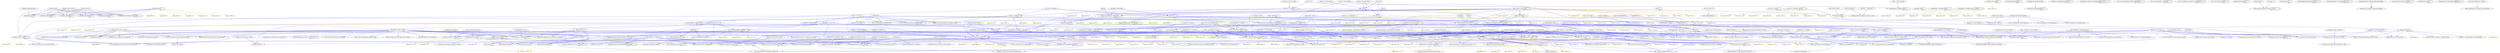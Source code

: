 digraph Previas {
	ouputmode=edgesfirst;
	ranksep=1;
	"1143" [label="ACUSTICA"];
	"1143" [label="ACUSTICA"];
	"1143" -> "1143";
	"1914" [label="ADMINISTRACION UNIX"];
	"1914" [label="ADMINISTRACION UNIX"];
	"1914" -> "1914";
	"1914" [label="ADMINISTRACION UNIX"];
	"CP9E" [label="PROGRAM.1 (E) P. 97 U 87"];
	"CP9E" -> "1914";
	"1021" [label="ALGEBRA LINEAL"];
	"1021" [label="ALGEBRA LINEAL"];
	"1021" -> "1021";
	"1051" [label="ANALISIS FUNCIONAL"];
	"CA1Y2" [label="CAL 1 Y 2 Y ANAL 1"];
	"CA1Y2" -> "1051";
	"1051" [label="ANALISIS FUNCIONAL"];
	"1024" [label="CALCUL.3 Ó ANAL.II"];
	"1024" -> "1051";
	"1051" [label="ANALISIS FUNCIONAL"];
	"1000" [label="GEOMETRIA"];
	"1000" -> "1051";
	"5803" [label="ANTENAS Y PROPAGACION"];
	"5803" [label="ANTENAS Y PROPAGACION"];
	"5803" -> "5803";
	"5803" [label="ANTENAS Y PROPAGACION"];
	"1409E" [label="MUESTREO Y PROC. DIGITAL"];
	"1409E" -> "5803";
	"5803" [label="ANTENAS Y PROPAGACION"];
	"1407E" [label="SIST.LINEALES 1 Y 2"];
	"1407E" -> "5803";
	"5817" [label="ANTENAS Y PROPAGACION"];
	"5817" [label="ANTENAS Y PROPAGACION"];
	"5817" -> "5817";
	"1020" [label="CALCULO 1"];
	"1020" [label="CALCULO 1"];
	"1020" -> "1020";
	"1052" [label="CALCULO 1 (ANUAL)"];
	"1052" [label="CALCULO 1 (ANUAL)"];
	"1052" -> "1052";
	"1022" [label="CALCULO 2"];
	"1020E" [label="CALCULO 1 SEM. O ANUAL"];
	"1020E" -> "1022";
	"1022" [label="CALCULO 2"];
	"1022" [label="CALCULO 2"];
	"1022" -> "1022";
	"1024" [label="CALCULO 3"];
	"1024" [label="CALCULO 3"];
	"1024" -> "1024";
	"5838" [label="COMUNICACIONES INALAMBRICAS"];
	"5838" [label="COMUNICACIONES INALAMBRICAS"];
	"5838" -> "5838";
	"5901" [label="CONTROL 2"];
	"5901" [label="CONTROL 2"];
	"5901" -> "5901";
	"1510" [label="CONTROL DE CALIDAD"];
	"1510" [label="CONTROL DE CALIDAD"];
	"1510" -> "1510";
	"5903" [label="CONTROL ROBUSTO"];
	"5903" [label="CONTROL ROBUSTO"];
	"5903" -> "5903";
	"1922" [label="COSTOS PARA INGENIERIA"];
	"1922" [label="COSTOS PARA INGENIERIA"];
	"1922" -> "1922";
	"5704" [label="DISEÑO DE CIRCUITOS INTEGRADOS DIGITALES"];
	"5704" [label="DISEÑO DE CIRCUITOS INTEGRADOS DIGITALES"];
	"5704" -> "5704";
	"1512" [label="DISEÑO LOGICO"];
	"1512" [label="DISEÑO LOGICO"];
	"1512" -> "1512";
	"5506" [label="DISTRIBUCION DE ENERGIA ELECTRICA"];
	"5506" [label="DISTRIBUCION DE ENERGIA ELECTRICA"];
	"5506" -> "5506";
	"5506" [label="DISTRIBUCION DE ENERGIA ELECTRICA"];
	"5507" [label="INST.ELECT.(74,87.91,97)"];
	"5507" -> "5506";
	"5506" [label="DISTRIBUCION DE ENERGIA ELECTRICA"];
	"5502" [label="REDES ELEC.1 Y 2  (89 - 97)"];
	"5502" -> "5506";
	"1221" [label="ECONOMIA"];
	"1221" [label="ECONOMIA"];
	"1221" -> "1221";
	"1224" [label="ECONOMIA"];
	"1224" [label="ECONOMIA"];
	"1224" -> "1224";
	"1028" [label="ECUACIONES DIFERENCIALES"];
	"1028" [label="ECUACIONES DIFERENCIALES"];
	"1028" -> "1028";
	"1128" [label="ELECTROMAGNETISMO"];
	"1128" [label="ELECTROMAGNETISMO"];
	"1128" -> "1128";
	"5701" [label="ELECTRONICA 1"];
	"5701" [label="ELECTRONICA 1"];
	"5701" -> "5701";
	"5702" [label="ELECTRONICA 2"];
	"5702" [label="ELECTRONICA 2"];
	"5702" -> "5702";
	"5609" [label="ELECTRONICA DE POTENCIA"];
	"5609" [label="ELECTRONICA DE POTENCIA"];
	"5609" -> "5609";
	"5607" [label="ELECTRONICA DE POTENCIA 1"];
	"5607" [label="ELECTRONICA DE POTENCIA 1"];
	"5607" -> "5607";
	"1151" [label="FISICA 1"];
	"1151" [label="FISICA 1"];
	"1151" -> "1151";
	"1152" [label="FISICA 2"];
	"1022" [label="CALCULO 1 Y ANALISIS"];
	"1022" -> "1152";
	"1152" [label="FISICA 2"];
	"F1E" [label="FISICA 1 O FISICA GRAL.1"];
	"F1E" -> "1152";
	"1152" [label="FISICA 2"];
	"1152" [label="FISICA 2"];
	"1152" -> "1152";
	"1153" [label="FISICA 3"];
	"1022" [label="CALCULO 1 Y ANALISIS"];
	"1022" -> "1153";
	"1153" [label="FISICA 3"];
	"F1E" [label="FISICA 1 O FISICA GRAL.1"];
	"F1E" -> "1153";
	"1153" [label="FISICA 3"];
	"1153" [label="FISICA 3"];
	"1153" -> "1153";
	"1130" [label="FISICA DE LAS RADIACIONES IONIZANTES"];
	"1130" [label="FISICA DE LAS RADIACIONES IONIZANTES"];
	"1130" -> "1130";
	"1120" [label="FISICA GENERAL 1"];
	"1120" [label="FISICA GENERAL 1"];
	"1120" -> "1120";
	"1121" [label="FISICA GENERAL 2"];
	"1121" [label="FISICA GENERAL 2"];
	"1121" -> "1121";
	"1121" [label="FISICA GENERAL 2"];
	"1120" [label="FISICA GRAL1 O MECANICA"];
	"1120" -> "1121";
	"1142" [label="FISICA NUCLEAR"];
	"1142" [label="FISICA NUCLEAR"];
	"1142" -> "1142";
	"1123" [label="FISICA TERMICA"];
	"1123" [label="FISICA TERMICA"];
	"1123" -> "1123";
	"1036" [label="FUNCIONES DE VARIABLE COMPLEJA"];
	"1036" [label="FUNCIONES DE VARIABLE COMPLEJA"];
	"1036" -> "1036";
	"1911" [label="FUNDAMENTOS DE BASES DE DATOS"];
	"B300" [label="COMPUTACION"];
	"B300" -> "1911";
	"1911" [label="FUNDAMENTOS DE BASES DE DATOS"];
	"B304" [label="DISEÑO LOGICO"];
	"B304" -> "1911";
	"1911" [label="FUNDAMENTOS DE BASES DE DATOS"];
	"1911" [label="FUNDAMENTOS DE BASES DE DATOS"];
	"1911" -> "1911";
	"1030" [label="GEOMETRIA Y ALGEBRA LINEAL 1"];
	"1030" [label="GEOMETRIA Y ALGEBRA LINEAL 1"];
	"1030" -> "1030";
	"1053" [label="GEOMETRIA Y ALGEBRA LINEAL 1 (ANUAL)"];
	"1053" [label="GEOMETRIA Y ALGEBRA LINEAL 1 (ANUAL)"];
	"1053" -> "1053";
	"1031" [label="GEOMETRIA Y ALGEBRA LINEAL 2"];
	"1030E" [label="GEOM. 1 SEM O ANUAL"];
	"1030E" -> "1031";
	"1031" [label="GEOMETRIA Y ALGEBRA LINEAL 2"];
	"1031" [label="GEOMETRIA Y ALGEBRA LINEAL 2"];
	"1031" -> "1031";
	"1920" [label="GESTION DE MANTENIMIENTO"];
	"1920" [label="GESTION DE MANTENIMIENTO"];
	"1920" -> "1920";
	"2243" [label="HIGIENE Y SEGURIDAD INDUSTRIAL"];
	"2243" [label="HIGIENE Y SEGURIDAD INDUSTRIAL"];
	"2243" -> "2243";
	"1212" [label="HISTORIA DEL URUGUAY CONTEMPORANEO (FCS)"];
	"1212" [label="HISTORIA DEL URUGUAY CONTEMPORANEO (FCS)"];
	"1212" -> "1212";
	"5503" [label="INSTALACIONES ELECTRICAS"];
	"5503" [label="INSTALACIONES ELECTRICAS"];
	"5503" -> "5503";
	"5503" [label="INSTALACIONES ELECTRICAS"];
	"1407E" [label="SIST.LINEALES 1 Y 2"];
	"1407E" -> "5503";
	"5507" [label="INSTALACIONES ELECTRICAS"];
	"5507" [label="INSTALACIONES ELECTRICAS"];
	"5507" -> "5507";
	"1519" [label="INT. A LA ADMINISTRACION PARA INGENIEROS"];
	"1519" [label="INT. A LA ADMINISTRACION PARA INGENIEROS"];
	"1519" -> "1519";
	"5601" [label="INT. A LA ELECTROTECNICA"];
	"1028E" [label="EC.DIFERENC. O ANALISIS II (E)"];
	"1028E" -> "5601";
	"5601" [label="INT. A LA ELECTROTECNICA"];
	"1128" [label="ELECTROMAGNETISMO 89 Y 97"];
	"1128" -> "5601";
	"5601" [label="INT. A LA ELECTROTECNICA"];
	"1029E" [label="FUNC.DE VARIABLE COMPLEJA"];
	"1029E" -> "5601";
	"5601" [label="INT. A LA ELECTROTECNICA"];
	"5601" [label="INT. A LA ELECTROTECNICA"];
	"5601" -> "5601";
	"5601" [label="INT. A LA ELECTROTECNICA"];
	"CP50" [label="SIST.LIN. 1 O SIST.LIN. (E)"];
	"CP50" -> "5601";
	"5608" [label="INT. A LA ELECTROTECNICA"];
	"1028E" [label="EC.DIFERENC. O ANALISIS II (E)"];
	"1028E" -> "5608";
	"5608" [label="INT. A LA ELECTROTECNICA"];
	"1128" [label="ELECTROMAGNETISMO 89 Y 97"];
	"1128" -> "5608";
	"5608" [label="INT. A LA ELECTROTECNICA"];
	"1029E" [label="FUNC.DE VARIABLE COMPLEJA"];
	"1029E" -> "5608";
	"5608" [label="INT. A LA ELECTROTECNICA"];
	"5608" [label="INT. A LA ELECTROTECNICA"];
	"5608" -> "5608";
	"5608" [label="INT. A LA ELECTROTECNICA"];
	"CP50" [label="SIST.LIN. 1 O SIST.LIN. (E)"];
	"CP50" -> "5608";
	"5830" [label="INT. A LA ELECTROTECNICA"];
	"5830" [label="INT. A LA ELECTROTECNICA"];
	"5830" -> "5830";
	"1131" [label="INT. A LA FISICA MODERNA"];
	"1131" [label="INT. A LA FISICA MODERNA"];
	"1131" -> "1131";
	"1138" [label="INT. A LA FISICA MODERNA"];
	"1138" [label="INT. A LA FISICA MODERNA"];
	"1138" -> "1138";
	"1045" [label="INT. A LA GEOMETRÍA DIFERENCIAL"];
	"CA1Y2" [label="CAL 1 Y 2 Y ANAL 1"];
	"CA1Y2" -> "1045";
	"1045" [label="INT. A LA GEOMETRÍA DIFERENCIAL"];
	"1024" [label="CALCUL.3 Ó ANAL.II"];
	"1024" -> "1045";
	"1045" [label="INT. A LA GEOMETRÍA DIFERENCIAL"];
	"1000" [label="GEOMETRIA"];
	"1000" -> "1045";
	"1912" [label="INT. A LA INGENIERIA  INDUSTRIAL"];
	"1912" [label="INT. A LA INGENIERIA  INDUSTRIAL"];
	"1912" -> "1912";
	"1610" [label="INT. A LA INVESTIGACION DE OPERACIONES"];
	"1610" [label="INT. A LA INVESTIGACION DE OPERACIONES"];
	"1610" -> "1610";
	"Q58" [label="INT. A LA PREVENC. DE RIESGOS LABORALES"];
	"Q58" [label="INT. A LA PREVENC. DE RIESGOS LABORALES"];
	"Q58" -> "Q58";
	"5900" [label="INT. A LA TEORIA DE CONTROL"];
	"5900" [label="INT. A LA TEORIA DE CONTROL"];
	"5900" -> "5900";
	"1507" [label="INT. A LAS ORGANIZACIONES"];
	"1507" [label="INT. A LAS ORGANIZACIONES"];
	"1507" -> "1507";
	"1513" [label="INT. A LOS MICROPROCESADORES"];
	"1512E" [label="DISEÑO LÓGICO P.91 Y P.97"];
	"1512E" -> "1513";
	"1513" [label="INT. A LOS MICROPROCESADORES"];
	"1513" [label="INT. A LOS MICROPROCESADORES"];
	"1513" -> "1513";
	"5910" [label="INT. A LOS PLC"];
	"5910" [label="INT. A LOS PLC"];
	"5910" -> "5910";
	"1044" [label="INT. A LOS PROCESOS ESTOCASTICOS"];
	"1020" [label="CALCULO 1 Y ANALISIS MATEM.I"];
	"1020" -> "1044";
	"1044" [label="INT. A LOS PROCESOS ESTOCASTICOS"];
	"B101" [label="GEOMETRIA"];
	"B101" -> "1044";
	"1044" [label="INT. A LOS PROCESOS ESTOCASTICOS"];
	"1025E" [label="PROB.YEST.-ANAL.MAT.II"];
	"1025E" -> "1044";
	"1027" [label="LOGICA"];
	"1027" [label="LOGICA"];
	"1027" -> "1027";
	"5602" [label="MAQUINAS ELECTRICAS"];
	"5602" [label="MAQUINAS ELECTRICAS"];
	"5602" -> "5602";
	"5602" [label="MAQUINAS ELECTRICAS"];
	"1407E" [label="SIST.LINEALES 1 Y 2"];
	"1407E" -> "5602";
	"1810" [label="MAQUINAS PARA FLUIDOS 1"];
	"1805" [label="ELEM . DE MEC. DE LOS FLUIDOS"];
	"1805" -> "1810";
	"1810" [label="MAQUINAS PARA FLUIDOS 1"];
	"1123" [label="FIS.TERMICA O TERMOD.(89) (E)"];
	"1123" -> "1810";
	"1810" [label="MAQUINAS PARA FLUIDOS 1"];
	"1810" [label="MAQUINAS PARA FLUIDOS 1"];
	"1810" -> "1810";
	"1023" [label="MATEMATICA DISCRETA 1"];
	"1023" [label="MATEMATICA DISCRETA 1"];
	"1023" -> "1023";
	"1126" [label="MEC.DE SIST.Y FENOMENOS ONDULATORIOS"];
	"1126" [label="MEC.DE SIST.Y FENOMENOS ONDULATORIOS"];
	"1126" -> "1126";
	"1122" [label="MECANICA NEWTONIANA"];
	"1122" [label="MECANICA NEWTONIANA"];
	"1122" -> "1122";
	"1410" [label="MEDIDAS ELECTRICAS"];
	"1028E" [label="EC.DIFERENC. O ANALISIS II (E)"];
	"1028E" -> "1410";
	"1410" [label="MEDIDAS ELECTRICAS"];
	"1128" [label="ELECTROMAGNETISMO 89 Y 97"];
	"1128" -> "1410";
	"1410" [label="MEDIDAS ELECTRICAS"];
	"1029E" [label="FUNC.DE VARIABLE COMPLEJA"];
	"1029E" -> "1410";
	"1410" [label="MEDIDAS ELECTRICAS"];
	"1410" [label="MEDIDAS ELECTRICAS"];
	"1410" -> "1410";
	"1410" [label="MEDIDAS ELECTRICAS"];
	"CP50" [label="SIST.LIN. 1 O SIST.LIN. (E)"];
	"CP50" -> "1410";
	"1451" [label="MEDIDAS ELECTRICAS"];
	"1451" [label="MEDIDAS ELECTRICAS"];
	"1451" -> "1451";
	"5505" [label="MEDIDAS Y PROTECCIONES EN SEP."];
	"5505" [label="MEDIDAS Y PROTECCIONES EN SEP."];
	"5505" -> "5505";
	"1047" [label="MET. DE SIMUL.COMPUTAC.APLIC.A SIST.F I"];
	"1047" [label="MET. DE SIMUL.COMPUTAC.APLIC.A SIST.F I"];
	"1047" -> "1047";
	"1033" [label="METODOS NUMERICOS"];
	"1033" [label="METODOS NUMERICOS"];
	"1033" -> "1033";
	"1409" [label="MUESTREO Y PROCESAMIENTO DIGITAL"];
	"1028E" [label="EC.DIFERENC. O ANALISIS II (E)"];
	"1028E" -> "1409";
	"1409" [label="MUESTREO Y PROCESAMIENTO DIGITAL"];
	"1128" [label="ELECTROMAGNETISMO 89 Y 97"];
	"1128" -> "1409";
	"1409" [label="MUESTREO Y PROCESAMIENTO DIGITAL"];
	"1036C" [label="FUNC. DE VARIABLE.COMLEJA"];
	"1036C" -> "1409";
	"1409" [label="MUESTREO Y PROCESAMIENTO DIGITAL"];
	"1409" [label="MUESTREO Y PROCESAMIENTO DIGITAL"];
	"1409" -> "1409";
	"1231" [label="NEUROCIENCIAS 1"];
	"1231" [label="NEUROCIENCIAS 1"];
	"1231" -> "1231";
	"5834" [label="NUCLEO DE RED EN TELECOMUNICACIONES"];
	"1409E" [label="MUESTREO Y PROC. DIGITAL"];
	"1409E" -> "5834";
	"5834" [label="NUCLEO DE RED EN TELECOMUNICACIONES"];
	"5801C" [label="SIST.DE COM. O INT.A LA MOD."];
	"5801C" -> "5834";
	"1129" [label="OPTICA"];
	"1129" [label="OPTICA"];
	"1129" -> "1129";
	"1930" [label="ORGANIZACIONES PARA INGENIEROS"];
	"1930" [label="ORGANIZACIONES PARA INGENIEROS"];
	"1930" -> "1930";
	"1514" [label="ORGANIZACIONES Y SU ADMINISTRACION"];
	"1514" [label="ORGANIZACIONES Y SU ADMINISTRACION"];
	"1514" -> "1514";
	"1945" [label="PRACTICA DE ADMINIST. PARA INGENIEROS"];
	"1944" [label="ADMINISTRACION GENERAL PARA INGENIEROS"];
	"1944" -> "1945";
	"1620" [label="PRINCIPIOS DE QUIMICA GENERAL"];
	"1620" [label="PRINCIPIOS DE QUIMICA GENERAL"];
	"1620" -> "1620";
	"1025" [label="PROBABILIDAD Y ESTADISTICA"];
	"1025" [label="PROBABILIDAD Y ESTADISTICA"];
	"1025" -> "1025";
	"1515" [label="PROCESADORES DIGITALES DE SEÑALES"];
	"1515" [label="PROCESADORES DIGITALES DE SEÑALES"];
	"1515" -> "1515";
	"1322" [label="PROGRAMACION 1"];
	"1322" [label="PROGRAMACION 1"];
	"1322" -> "1322";
	"1324" [label="PROGRAMACION 4"];
	"B300" [label="COMPUTACION"];
	"B300" -> "1324";
	"1324" [label="PROGRAMACION 4"];
	"B304" [label="DISEÑO LOGICO"];
	"B304" -> "1324";
	"1324" [label="PROGRAMACION 4"];
	"1324" [label="PROGRAMACION 4"];
	"1324" -> "1324";
	"2013" [label="PROYECTO (ING.ELEC.)"];
	"2013" [label="PROYECTO (ING.ELEC.)"];
	"2013" -> "2013";
	"5833" [label="REDES DE ACCESO"];
	"5834" [label="NUCLEO DE RED EN TELECOMUNICACIONES"];
	"5834" -> "5833";
	"5805" [label="REDES DE DATOS"];
	"5805" [label="REDES DE DATOS"];
	"5805" -> "5805";
	"5508" [label="REDES ELECTRICAS"];
	"1028E" [label="EC.DIFERENC. O ANALISIS II (E)"];
	"1028E" -> "5508";
	"5508" [label="REDES ELECTRICAS"];
	"1128" [label="ELECTROMAGNETISMO 89 Y 97"];
	"1128" -> "5508";
	"5508" [label="REDES ELECTRICAS"];
	"1029E" [label="FUNC.DE VARIABLE COMPLEJA"];
	"1029E" -> "5508";
	"5508" [label="REDES ELECTRICAS"];
	"5508" [label="REDES ELECTRICAS"];
	"5508" -> "5508";
	"5508" [label="REDES ELECTRICAS"];
	"CP50" [label="SIST.LIN. 1 O SIST.LIN. (E)"];
	"CP50" -> "5508";
	"5501" [label="REDES ELECTRICAS 1"];
	"1028E" [label="EC.DIFERENC. O ANALISIS II (E)"];
	"1028E" -> "5501";
	"5501" [label="REDES ELECTRICAS 1"];
	"1128" [label="ELECTROMAGNETISMO 89 Y 97"];
	"1128" -> "5501";
	"5501" [label="REDES ELECTRICAS 1"];
	"1029E" [label="FUNC.DE VARIABLE COMPLEJA"];
	"1029E" -> "5501";
	"5501" [label="REDES ELECTRICAS 1"];
	"5501" [label="REDES ELECTRICAS 1"];
	"5501" -> "5501";
	"5501" [label="REDES ELECTRICAS 1"];
	"CP50" [label="SIST.LIN. 1 O SIST.LIN. (E)"];
	"CP50" -> "5501";
	"5502" [label="REDES ELECTRICAS 2"];
	"5502" [label="REDES ELECTRICAS 2"];
	"5502" -> "5502";
	"5502" [label="REDES ELECTRICAS 2"];
	"1407E" [label="SIST.LINEALES 1 Y 2"];
	"1407E" -> "5502";
	"5705" [label="SEMINARIO DE INGENIERIA BIOMEDICA"];
	"5705" [label="SEMINARIO DE INGENIERIA BIOMEDICA"];
	"5705" -> "5705";
	"5801" [label="SISTEMAS DE COMUNICACION"];
	"1028E" [label="EC.DIFERENC. O ANALISIS II (E)"];
	"1028E" -> "5801";
	"5801" [label="SISTEMAS DE COMUNICACION"];
	"1128" [label="ELECTROMAGNETISMO 89 Y 97"];
	"1128" -> "5801";
	"5801" [label="SISTEMAS DE COMUNICACION"];
	"1029E" [label="FUNC.DE VARIABLE COMPLEJA"];
	"1029E" -> "5801";
	"5801" [label="SISTEMAS DE COMUNICACION"];
	"CP50" [label="SIST.LIN. 1 O SIST.LIN. (E)"];
	"CP50" -> "5801";
	"5801" [label="SISTEMAS DE COMUNICACION"];
	"5801" [label="SISTEMAS DE COMUNICACION"];
	"5801" -> "5801";
	"5808" [label="SISTEMAS DE COMUNICACION"];
	"1028E" [label="EC.DIFERENC. O ANALISIS II (E)"];
	"1028E" -> "5808";
	"5808" [label="SISTEMAS DE COMUNICACION"];
	"1128" [label="ELECTROMAGNETISMO 89 Y 97"];
	"1128" -> "5808";
	"5808" [label="SISTEMAS DE COMUNICACION"];
	"1029E" [label="FUNC.DE VARIABLE COMPLEJA"];
	"1029E" -> "5808";
	"5808" [label="SISTEMAS DE COMUNICACION"];
	"CP50" [label="SIST.LIN. 1 O SIST.LIN. (E)"];
	"CP50" -> "5808";
	"5808" [label="SISTEMAS DE COMUNICACION"];
	"5808" [label="SISTEMAS DE COMUNICACION"];
	"5808" -> "5808";
	"1401" [label="SISTEMAS LINEALES 1"];
	"1001" [label="CALCULOS Y ANALISIS"];
	"1001" -> "1401";
	"1401" [label="SISTEMAS LINEALES 1"];
	"1128E" [label="ELECTROMAG. Y FIS.GRAL 2"];
	"1128E" -> "1401";
	"1401" [label="SISTEMAS LINEALES 1"];
	"1120" [label="FISICA GRAL1 O MECANICA"];
	"1120" -> "1401";
	"1401" [label="SISTEMAS LINEALES 1"];
	"1000" [label="GEOMETRIA"];
	"1000" -> "1401";
	"1401" [label="SISTEMAS LINEALES 1"];
	"1401" [label="SISTEMAS LINEALES 1"];
	"1401" -> "1401";
	"1423" [label="SISTEMAS LINEALES 1"];
	"1423" [label="SISTEMAS LINEALES 1"];
	"1423" -> "1423";
	"1407" [label="SISTEMAS LINEALES 2"];
	"1407" [label="SISTEMAS LINEALES 2"];
	"1407" -> "1407";
	"1511" [label="SISTEMAS OPERATIVOS"];
	"B300" [label="COMPUTACION"];
	"B300" -> "1511";
	"1511" [label="SISTEMAS OPERATIVOS"];
	"B304" [label="DISEÑO LOGICO"];
	"B304" -> "1511";
	"1511" [label="SISTEMAS OPERATIVOS"];
	"1511" [label="SISTEMAS OPERATIVOS"];
	"1511" -> "1511";
	"1518" [label="SISTEMAS OPERATIVOS"];
	"B300" [label="COMPUTACION"];
	"B300" -> "1518";
	"1518" [label="SISTEMAS OPERATIVOS"];
	"B304" [label="DISEÑO LOGICO"];
	"B304" -> "1518";
	"1518" [label="SISTEMAS OPERATIVOS"];
	"1518" [label="SISTEMAS OPERATIVOS"];
	"1518" -> "1518";
	"1532" [label="SISTEMAS OPERATIVOS"];
	"B300" [label="COMPUTACION"];
	"B300" -> "1532";
	"1532" [label="SISTEMAS OPERATIVOS"];
	"B304" [label="DISEÑO LOGICO"];
	"B304" -> "1532";
	"1532" [label="SISTEMAS OPERATIVOS"];
	"1532" [label="SISTEMAS OPERATIVOS"];
	"1532" -> "1532";
	"1537" [label="SISTEMAS OPERATIVOS"];
	"B300" [label="COMPUTACION"];
	"B300" -> "1537";
	"1537" [label="SISTEMAS OPERATIVOS"];
	"B304" [label="DISEÑO LOGICO"];
	"B304" -> "1537";
	"1537" [label="SISTEMAS OPERATIVOS"];
	"1537" [label="SISTEMAS OPERATIVOS"];
	"1537" -> "1537";
	"5514" [label="SUBESTACIONES EN MEDIA TENSION"];
	"5507" [label="INST.ELECT.(74,87.91,97)"];
	"5507" -> "5514";
	"5514" [label="SUBESTACIONES EN MEDIA TENSION"];
	"5601E" [label="INTROD.A LA ELECTRO P91,97"];
	"5601E" -> "5514";
	"5514" [label="SUBESTACIONES EN MEDIA TENSION"];
	"5508E" [label="REDES ELÉCTRICAS"];
	"5508E" -> "5514";
	"5514" [label="SUBESTACIONES EN MEDIA TENSION"];
	"5514" [label="SUBESTACIONES EN MEDIA TENSION"];
	"5514" -> "5514";
	"3103" [label="TALLER DE FILTROS DIGITALES"];
	"1036C" [label="FUNC. DE VARIABLE.COMLEJA"];
	"1036C" -> "3103";
	"5806" [label="TELEFONIA DIGITAL"];
	"1409E" [label="MUESTREO Y PROC. DIGITAL"];
	"1409E" -> "5806";
	"5806" [label="TELEFONIA DIGITAL"];
	"5801C" [label="SIST.DE COM. O INT.A LA MOD."];
	"5801C" -> "5806";
	"5827" [label="TELEFONIA DIGITAL"];
	"1409E" [label="MUESTREO Y PROC. DIGITAL"];
	"1409E" -> "5827";
	"5827" [label="TELEFONIA DIGITAL"];
	"5801C" [label="SIST.DE COM. O INT.A LA MOD."];
	"5801C" -> "5827";
	"5810" [label="TELEVIS.,RADIODIF. Y TEC.DE CONVERG."];
	"5810" [label="TELEVIS.,RADIODIF. Y TEC.DE CONVERG."];
	"5810" -> "5810";
	"1136" [label="TEORIA ELECTROMAGNETICA"];
	"1136" [label="TEORIA ELECTROMAGNETICA"];
	"1136" -> "1136";
	"YFC04" [label="TERMODINAMICA (FAC. DE CIENCIAS)"];
	"YFC04" [label="TERMODINAMICA (FAC. DE CIENCIAS)"];
	"YFC04" -> "YFC04";
	"5513" [label="TRANSPORTE DE ENERGIA ELECTRICA"];
	"5513" [label="TRANSPORTE DE ENERGIA ELECTRICA"];
	"5513" -> "5513";
	"1144" [label="VIBRACIONES Y ONDAS"];
	"1144" [label="VIBRACIONES Y ONDAS"];
	"1144" -> "1144";
	"5507C" [label="INST.ELECT."];
	"5512" [label="ACONDICIONAMIENTO LUMINICO"];
	"5507C" -> "5512" [color=blue];
	"1024" [label="CALCUL.3 Ó ANAL.II"];
	"1143" [label="ACUSTICA"];
	"1024" -> "1143" [color=blue];
	"1028" [label="ECUACIO.DIFER. O ANAL. II"];
	"1143" [label="ACUSTICA"];
	"1028" -> "1143" [color=blue];
	"1122E" [label="MECANICA NEWT.O MEC.II"];
	"1143" [label="ACUSTICA"];
	"1122E" -> "1143" [color=blue];
	"CP9" [label="PROGRAMACION 1 (P97 Ù 87)"];
	"1914" [label="ADMINISTRACION UNIX"];
	"CP9" -> "1914" [color=blue];
	"1028E" [label="EC.DIFERENC. O ANALISIS II (E)"];
	"5837" [label="ALGUNOS MET.DE PROCES.DE IMAGENES CON..."];
	"1028E" -> "5837" [color=blue];
	"1033E" [label="MET.NUMERICOS O CAL. NUM."];
	"5837" [label="ALGUNOS MET.DE PROCES.DE IMAGENES CON..."];
	"1033E" -> "5837" [color=blue];
	"1409E" [label="MUESTREO Y PROC. DIGITAL"];
	"5837" [label="ALGUNOS MET.DE PROCES.DE IMAGENES CON..."];
	"1409E" -> "5837" [color=blue];
	"1025E" [label="PROB.YEST.-ANAL.MAT.II"];
	"5837" [label="ALGUNOS MET.DE PROCES.DE IMAGENES CON..."];
	"1025E" -> "5837" [color=blue];
	"1028E" [label="EC.DIFERENC. O ANALISIS II (E)"];
	"5913" [label="ANALISIS Y CONTROL DE SIST. NO LINEALES"];
	"1028E" -> "5913" [color=blue];
	"CP13E" [label="ELECTROMAG. 97 Y 91"];
	"5803" [label="ANTENAS Y PROPAGACION"];
	"CP13E" -> "5803" [color=blue];
	"5801C" [label="SIST.DE COM. O INT.A LA MOD."];
	"5803" [label="ANTENAS Y PROPAGACION"];
	"5801C" -> "5803" [color=blue];
	"CP50C" [label="SIST.LINEALES 2 O SIST.LINEAL"];
	"5803" [label="ANTENAS Y PROPAGACION"];
	"CP50C" -> "5803" [color=blue];
	"1128" [label="ELECTROMAGNETISMO 89 Y 97"];
	"5817" [label="ANTENAS Y PROPAGACION"];
	"1128" -> "5817" [color=blue];
	"1036C" [label="FUNC. DE VARIABLE.COMLEJA"];
	"5817" [label="ANTENAS Y PROPAGACION"];
	"1036C" -> "5817" [color=blue];
	"5808C" [label="SIST.COMUNICACION"];
	"5817" [label="ANTENAS Y PROPAGACION"];
	"5808C" -> "5817" [color=blue];
	"1025E" [label="PROB.YEST.-ANAL.MAT.II"];
	"1438" [label="APL.DE TEORIA DE LA INF.AL PROC.DE IMAG."];
	"1025E" -> "1438" [color=blue];
	"1322E" [label="PROGRAM. 1"];
	"1849" [label="BUTIA: ROBOTICA EDUCATIVA"];
	"1322E" -> "1849" [color=blue];
	"C1020" [label="CALCULO 1"];
	"1022" [label="CALCULO 2"];
	"C1020" -> "1022" [color=blue];
	"1002" [label="ALGEBRA Y GEOMETRIA"];
	"1024" [label="CALCULO 3"];
	"1002" -> "1024" [color=blue];
	"1001" [label="CALCULOS Y ANALISIS"];
	"1024" [label="CALCULO 3"];
	"1001" -> "1024" [color=blue];
	"5817" [label="ANTENAS Y PROPAGACIÓN"];
	"5819" [label="CIRCUITOS AMPLIFIC. DE RADIOFRECUENCIA"];
	"5817" -> "5819" [color=blue];
	"5701E" [label="ELECTRÓNICA 1"];
	"5819" [label="CIRCUITOS AMPLIFIC. DE RADIOFRECUENCIA"];
	"5701E" -> "5819" [color=blue];
	"5808" [label="SIST.DE COMUNICACIÓN"];
	"5819" [label="CIRCUITOS AMPLIFIC. DE RADIOFRECUENCIA"];
	"5808" -> "5819" [color=blue];
	"1407" [label=" SIST.LIN. O SIST.LIN. 2 (E)"];
	"5711" [label="CIRCUITOS DE MICROONDAS"];
	"1407" -> "5711" [color=blue];
	"5701E" [label="ELECTRÓNICA 1"];
	"5711" [label="CIRCUITOS DE MICROONDAS"];
	"5701E" -> "5711" [color=blue];
	"1407" [label=" SIST.LIN. O SIST.LIN. 2 (E)"];
	"5713" [label="CIRCUITOS DE RADIOFRECUENCIA"];
	"1407" -> "5713" [color=blue];
	"5701C" [label="ELECTRONICA 1 O ELECT. II"];
	"5713" [label="CIRCUITOS DE RADIOFRECUENCIA"];
	"5701C" -> "5713" [color=blue];
	"5808C" [label="SIST.COMUNICACION"];
	"5813" [label="CODIFICACION DE FUENTES SIN PERDIDA"];
	"5808C" -> "5813" [color=blue];
	"1104" [label="INTRODUC. A LA MODULACION"];
	"5812" [label="CODIFICACION DE IMAGENES Y VIDEO"];
	"1104" -> "5812" [color=blue];
	"1103" [label="MUESTREO Y PROC. DIGITAL"];
	"5812" [label="CODIFICACION DE IMAGENES Y VIDEO"];
	"1103" -> "5812" [color=blue];
	"1025E" [label="PROB.YEST.-ANAL.MAT.II"];
	"5812" [label="CODIFICACION DE IMAGENES Y VIDEO"];
	"1025E" -> "5812" [color=blue];
	"5502C" [label="REDES ELÉCTRICAS2 P91,97"];
	"5515" [label="COMPLEM. TEMAS DE SUBEST.EN MEDIA TENS."];
	"5502C" -> "5515" [color=blue];
	"5510" [label="TEMAS DE SUBESTACIONES DE MEDIA TENSION"];
	"5515" [label="COMPLEM. TEMAS DE SUBEST.EN MEDIA TENS."];
	"5510" -> "5515" [color=blue];
	"1025E" [label="PROB.YEST.-ANAL.MAT.II"];
	"1352" [label="COMPRESION DE DATOS SIN PERDIDA"];
	"1025E" -> "1352" [color=blue];
	"1024" [label="CALCUL.3 Ó ANAL.II"];
	"1427" [label="COMPUTACION CUANTICA"];
	"1024" -> "1427" [color=blue];
	"1031E" [label="GEOM.Y ALG.LINEAL 2"];
	"1427" [label="COMPUTACION CUANTICA"];
	"1031E" -> "1427" [color=blue];
	"PROBA" [label="PROB.Y ESTAD.Y ANAL.MATEM.II"];
	"1427" [label="COMPUTACION CUANTICA"];
	"PROBA" -> "1427" [color=blue];
	"5808C" [label="SIST.COMUNICACION"];
	"5838" [label="COMUNICACIONES INALAMBRICAS"];
	"5808C" -> "5838" [color=blue];
	"1128" [label="ELECTROMAGNETISMO 89 Y 97"];
	"5829" [label="COMUNICACIONES OPTICAS Y REDES WDM"];
	"1128" -> "5829" [color=blue];
	"5805" [label="REDES DE DATOS"];
	"5829" [label="COMUNICACIONES OPTICAS Y REDES WDM"];
	"5805" -> "5829" [color=blue];
	"5900" [label="INTR.A LA TEORIA DE CONT(91-97"];
	"5901" [label="CONTROL 2"];
	"5900" -> "5901" [color=blue];
	"5900" [label="INTR.A LA TEORIA DE CONT(91-97"];
	"5903" [label="CONTROL ROBUSTO"];
	"5900" -> "5903" [color=blue];
	"CP1E" [label="ANAL.I O CALCULO 1"];
	"1326" [label="DESARROLLO DE SOFTWARE PARA ING.ELECT."];
	"CP1E" -> "1326" [color=blue];
	"C1030" [label="GEOMETRIA Y ALGEBRA"];
	"1326" [label="DESARROLLO DE SOFTWARE PARA ING.ELECT."];
	"C1030" -> "1326" [color=blue];
	"CP3" [label="MECANICA I O FIS.GRAL. 1"];
	"1326" [label="DESARROLLO DE SOFTWARE PARA ING.ELECT."];
	"CP3" -> "1326" [color=blue];
	"CP9" [label="PROGRAMACION 1 (P97 Ù 87)"];
	"1326" [label="DESARROLLO DE SOFTWARE PARA ING.ELECT."];
	"CP9" -> "1326" [color=blue];
	"1407" [label=" SIST.LIN. O SIST.LIN. 2 (E)"];
	"1005" [label="DIS. CIRC.INTEG.CMOS ANALOG.Y MIXTOS A/D"];
	"1407" -> "1005" [color=blue];
	"5701" [label="ELECTRONICA 1"];
	"1005" [label="DIS. CIRC.INTEG.CMOS ANALOG.Y MIXTOS A/D"];
	"5701" -> "1005" [color=blue];
	"5702" [label="ELECTRONICA 2"];
	"1005" [label="DIS. CIRC.INTEG.CMOS ANALOG.Y MIXTOS A/D"];
	"5702" -> "1005" [color=blue];
	"1409E" [label="MUESTREO Y PROC. DIGITAL"];
	"1005" [label="DIS. CIRC.INTEG.CMOS ANALOG.Y MIXTOS A/D"];
	"1409E" -> "1005" [color=blue];
	"1407" [label=" SIST.LIN. O SIST.LIN. 2 (E)"];
	"1517" [label="DISEÑO CON MICROPROCESADORES"];
	"1407" -> "1517" [color=blue];
	"1512E" [label="DISEÑO LÓGICO P.91 Y P.97"];
	"1517" [label="DISEÑO CON MICROPROCESADORES"];
	"1512E" -> "1517" [color=blue];
	"5701C" [label="ELECTRONICA 1 O ELECT. II"];
	"1517" [label="DISEÑO CON MICROPROCESADORES"];
	"5701C" -> "1517" [color=blue];
	"1513E" [label="INTR.A LOS MICRO.P97 DIS.LOG91"];
	"1517" [label="DISEÑO CON MICROPROCESADORES"];
	"1513E" -> "1517" [color=blue];
	"CP9E" [label="PROGRAM.1 (E) P. 97 U 87"];
	"1517" [label="DISEÑO CON MICROPROCESADORES"];
	"CP9E" -> "1517" [color=blue];
	"1407" [label=" SIST.LIN. O SIST.LIN. 2 (E)"];
	"5708" [label="DISEÑO DE CIRCUITOS INTEGRADOS"];
	"1407" -> "5708" [color=blue];
	"1512E" [label="DISEÑO LÓGICO P.91 Y P.97"];
	"5708" [label="DISEÑO DE CIRCUITOS INTEGRADOS"];
	"1512E" -> "5708" [color=blue];
	"5701C" [label="ELECTRONICA 1 O ELECT. II"];
	"5708" [label="DISEÑO DE CIRCUITOS INTEGRADOS"];
	"5701C" -> "5708" [color=blue];
	"1423" [label="SIST.LINEALES 1"];
	"5708" [label="DISEÑO DE CIRCUITOS INTEGRADOS"];
	"1423" -> "5708" [color=blue];
	"1513" [label="DISEÑO LOGICO (E)"];
	"5704" [label="DISEÑO DE CIRCUITOS INTEGRADOS DIGITALES"];
	"1513" -> "5704" [color=blue];
	"5701C" [label="ELECTRONICA 1 O ELECT. II"];
	"5704" [label="DISEÑO DE CIRCUITOS INTEGRADOS DIGITALES"];
	"5701C" -> "5704" [color=blue];
	"1512E" [label="DISEÑO LÓGICO P.91 Y P.97"];
	"1516" [label="DISEÑO LOGICO 2"];
	"1512E" -> "1516" [color=blue];
	"5701C" [label="ELECTRONICA 1 O ELECT. II"];
	"1516" [label="DISEÑO LOGICO 2"];
	"5701C" -> "1516" [color=blue];
	"1513*" [label="INTRO.A LOS MICRO.P97 CURSO"];
	"1516" [label="DISEÑO LOGICO 2"];
	"1513*" -> "1516" [color=blue];
	"1513" [label="DISEÑO LOGICO (E)"];
	"1534" [label="DISEÑO LOGICO 2"];
	"1513" -> "1534" [color=blue];
	"5701C" [label="ELECTRONICA 1 O ELECT. II"];
	"1534" [label="DISEÑO LOGICO 2"];
	"5701C" -> "1534" [color=blue];
	"5507C" [label="INST.ELECT."];
	"5506" [label="DISTRIBUCION DE ENERGIA ELECTRICA"];
	"5507C" -> "5506" [color=blue];
	"1001" [label="CALCULOS Y ANALISIS"];
	"1028" [label="ECUACIONES DIFERENCIALES"];
	"1001" -> "1028" [color=blue];
	"1000" [label="GEOMETRIA"];
	"1028" [label="ECUACIONES DIFERENCIALES"];
	"1000" -> "1028" [color=blue];
	"1009" [label="ALGEBRA"];
	"1128" [label="ELECTROMAGNETISMO"];
	"1009" -> "1128" [color=blue];
	"1025" [label="CALCULO 2"];
	"1128" [label="ELECTROMAGNETISMO"];
	"1025" -> "1128" [color=blue];
	"1004" [label="CALCULO 3 Y ANALISIS II"];
	"1128" [label="ELECTROMAGNETISMO"];
	"1004" -> "1128" [color=blue];
	"1120" [label="FISICA GRAL1 O MECANICA"];
	"1128" [label="ELECTROMAGNETISMO"];
	"1120" -> "1128" [color=blue];
	"1010C" [label="FISICAS"];
	"1128" [label="ELECTROMAGNETISMO"];
	"1010C" -> "1128" [color=blue];
	"1512" [label="DISEÑO LOGICO PLAN 91 O 97"];
	"5701" [label="ELECTRONICA 1"];
	"1512" -> "5701" [color=blue];
	"1128" [label="ELECTROMAGNETISMO 89 Y 97"];
	"5701" [label="ELECTRONICA 1"];
	"1128" -> "5701" [color=blue];
	"1401" [label="SIST.LI.1 O SIST.LIN (P.97Y89)"];
	"5701" [label="ELECTRONICA 1"];
	"1401" -> "5701" [color=blue];
	"1423E" [label="SIST.LIN. 1 O SIST. LIN.2"];
	"5701" [label="ELECTRONICA 1"];
	"1423E" -> "5701" [color=blue];
	"CP50C" [label="SIST.LINEALES 2 O SIST.LINEAL"];
	"5701" [label="ELECTRONICA 1"];
	"CP50C" -> "5701" [color=blue];
	"1407" [label=" SIST.LIN. O SIST.LIN. 2 (E)"];
	"5702" [label="ELECTRONICA 2"];
	"1407" -> "5702" [color=blue];
	"5701C" [label="ELECTRONICA 1 O ELECT. II"];
	"5702" [label="ELECTRONICA 2"];
	"5701C" -> "5702" [color=blue];
	"1028E" [label="EC.DIFERENC. O ANALISIS II (E)"];
	"5609" [label="ELECTRONICA DE POTENCIA"];
	"1028E" -> "5609" [color=blue];
	"5701" [label="ELECTRONICA 1"];
	"5609" [label="ELECTRONICA DE POTENCIA"];
	"5701" -> "5609" [color=blue];
	"1029E" [label="FUNC.DE VARIABLE COMPLEJA"];
	"5609" [label="ELECTRONICA DE POTENCIA"];
	"1029E" -> "5609" [color=blue];
	"1423" [label="SIST.LINEALES 1"];
	"5609" [label="ELECTRONICA DE POTENCIA"];
	"1423" -> "5609" [color=blue];
	"CP50C" [label="SIST.LINEALES 2 O SIST.LINEAL"];
	"5609" [label="ELECTRONICA DE POTENCIA"];
	"CP50C" -> "5609" [color=blue];
	"5701C" [label="ELECTRONICA 1 O ELECT. II"];
	"5607" [label="ELECTRONICA DE POTENCIA 1"];
	"5701C" -> "5607" [color=blue];
	"5601E" [label="INTROD.A LA ELECTRO P91,97"];
	"5607" [label="ELECTRONICA DE POTENCIA 1"];
	"5601E" -> "5607" [color=blue];
	"1409E" [label="MUESTREO Y PROC. DIGITAL"];
	"5607" [label="ELECTRONICA DE POTENCIA 1"];
	"1409E" -> "5607" [color=blue];
	"CP50C" [label="SIST.LINEALES 2 O SIST.LINEAL"];
	"5607" [label="ELECTRONICA DE POTENCIA 1"];
	"CP50C" -> "5607" [color=blue];
	"1028" [label="ECUACIO.DIFER. O ANAL. II"];
	"2314" [label="ESTABILIDAD DE LOS SIST.ELEC.DE POTENCIA"];
	"1028" -> "2314" [color=blue];
	"5601C" [label="INT. A LA ELECTROTECNICA"];
	"2314" [label="ESTABILIDAD DE LOS SIST.ELEC.DE POTENCIA"];
	"5601C" -> "2314" [color=blue];
	"1033" [label="MET.NUM.(C) O CAL.NUM."];
	"2314" [label="ESTABILIDAD DE LOS SIST.ELEC.DE POTENCIA"];
	"1033" -> "2314" [color=blue];
	"5502C" [label="REDES ELÉCTRICAS2 P91,97"];
	"2314" [label="ESTABILIDAD DE LOS SIST.ELEC.DE POTENCIA"];
	"5502C" -> "2314" [color=blue];
	"1025E" [label="PROB.YEST.-ANAL.MAT.II"];
	"5818" [label="EVALUACION DE PERF.EN REDES DE TELECOM."];
	"1025E" -> "5818" [color=blue];
	"5805" [label="REDES DE DATOS"];
	"5818" [label="EVALUACION DE PERF.EN REDES DE TELECOM."];
	"5805" -> "5818" [color=blue];
	"1020C" [label="CALCULO 1"];
	"1152" [label="FISICA 2"];
	"1020C" -> "1152" [color=blue];
	"F1C" [label="FISICA 1 O FISICA GRAL 1"];
	"1152" [label="FISICA 2"];
	"F1C" -> "1152" [color=blue];
	"1020C" [label="CALCULO 1"];
	"1153" [label="FISICA 3"];
	"1020C" -> "1153" [color=blue];
	"FIS" [label="FISICAS"];
	"1153" [label="FISICA 3"];
	"FIS" -> "1153" [color=blue];
	"1022" [label="CALCULO 2"];
	"1130" [label="FISICA DE LAS RADIACIONES IONIZANTES"];
	"1022" -> "1130" [color=blue];
	"1120" [label="FISICA GENERAL 1"];
	"1130" [label="FISICA DE LAS RADIACIONES IONIZANTES"];
	"1120" -> "1130" [color=blue];
	"1121" [label="FISICA GENERAL 2"];
	"1130" [label="FISICA DE LAS RADIACIONES IONIZANTES"];
	"1121" -> "1130" [color=blue];
	"1025" [label="PROBABILIDAD Y ESTADISTICA"];
	"1130" [label="FISICA DE LAS RADIACIONES IONIZANTES"];
	"1025" -> "1130" [color=blue];
	"1128" [label="ELECTROMAGNETISMO 89 Y 97"];
	"1137" [label="FISICA DE LOS SEMICONDUCTORES"];
	"1128" -> "1137" [color=blue];
	"1131" [label="INT. A LA FISICA MODERNA"];
	"1137" [label="FISICA DE LOS SEMICONDUCTORES"];
	"1131" -> "1137" [color=blue];
	"1126" [label="MEC.DE SIST. Y FENOMENOS ONDUL"];
	"1137" [label="FISICA DE LOS SEMICONDUCTORES"];
	"1126" -> "1137" [color=blue];
	"1025E" [label="PROB.YEST.-ANAL.MAT.II"];
	"1137" [label="FISICA DE LOS SEMICONDUCTORES"];
	"1025E" -> "1137" [color=blue];
	"G1124" [label="FIS1 (E) O FIS2 (C)"];
	"1154" [label="FISICA EXPERIMENTAL 1"];
	"G1124" -> "1154" [color=blue];
	"F3C" [label="FIS.3 O FIS. GRAL.2"];
	"1155" [label="FISICA EXPERIMENTAL 2"];
	"F3C" -> "1155" [color=blue];
	"FE1" [label="FIS.EXP.1 O LAB.1"];
	"1155" [label="FISICA EXPERIMENTAL 2"];
	"FE1" -> "1155" [color=blue];
	"1120" [label="FISICA GENERAL 1"];
	"1121" [label="FISICA GENERAL 2"];
	"1120" -> "1121" [color=blue];
	"1010" [label="FISICA GENERAL 2"];
	"1142" [label="FISICA NUCLEAR"];
	"1010" -> "1142" [color=blue];
	"1120" [label="FISICA GRAL1 O MECANICA"];
	"1142" [label="FISICA NUCLEAR"];
	"1120" -> "1142" [color=blue];
	"CP8" [label="MEC NEW O MEC II"];
	"1142" [label="FISICA NUCLEAR"];
	"CP8" -> "1142" [color=blue];
	"1022" [label="CALCULO 1 Y ANALISIS"];
	"1123" [label="FISICA TERMICA"];
	"1022" -> "1123" [color=blue];
	"1120" [label="FISICA GRAL1 O MECANICA"];
	"1123" [label="FISICA TERMICA"];
	"1120" -> "1123" [color=blue];
	"1122" [label="FISICA,ELECTROMAG.Y MECANICA"];
	"1123" [label="FISICA TERMICA"];
	"1122" -> "1123" [color=blue];
	"1025" [label="CALCULO 2"];
	"1029" [label="FUNCIONES DE VARIABLE COMPLEJA"];
	"1025" -> "1029" [color=blue];
	"1024" [label="CALCULO 3"];
	"1029" [label="FUNCIONES DE VARIABLE COMPLEJA"];
	"1024" -> "1029" [color=blue];
	"1025" [label="CALCULO 2"];
	"1036" [label="FUNCIONES DE VARIABLE COMPLEJA"];
	"1025" -> "1036" [color=blue];
	"1004" [label="CALCULO 3 Y ANALISIS II"];
	"1036" [label="FUNCIONES DE VARIABLE COMPLEJA"];
	"1004" -> "1036" [color=blue];
	"1022E" [label="CALCULO 2 - ANÁL.MAT. I"];
	"5950" [label="FUND. DE BIOLOG. PARA ING.,FISICOS Y MAT"];
	"1022E" -> "5950" [color=blue];
	"1010" [label="FISICA GENERAL 2"];
	"5950" [label="FUND. DE BIOLOG. PARA ING.,FISICOS Y MAT"];
	"1010" -> "5950" [color=blue];
	"1512C" [label="DISEÑO LOGICO 91E-97C"];
	"1911" [label="FUNDAMENTOS DE BASES DE DATOS"];
	"1512C" -> "1911" [color=blue];
	"1322" [label="PROGRAMACION 1"];
	"1911" [label="FUNDAMENTOS DE BASES DE DATOS"];
	"1322" -> "1911" [color=blue];
	"1030C" [label="GEOM. 1 SEM. O ANUAL"];
	"1031" [label="GEOMETRIA Y ALGEBRA LINEAL 2"];
	"1030C" -> "1031" [color=blue];
	"1510C" [label="CONTROL DE CALIDAD(CURSO)"];
	"1920" [label="GESTION DE MANTENIMIENTO"];
	"1510C" -> "1920" [color=blue];
	"5805" [label="REDES DE DATOS"];
	"5815" [label="GESTION INTEG. DE REDES Y SERV.DE TELEC."];
	"5805" -> "5815" [color=blue];
	"1028E" [label="EC.DIFERENC. O ANALISIS II (E)"];
	"1540" [label="HERRAMIENTAS DE PROG.P/PROCES.DE SEÑALES"];
	"1028E" -> "1540" [color=blue];
	"1033E" [label="MET.NUMERICOS O CAL. NUM."];
	"1540" [label="HERRAMIENTAS DE PROG.P/PROCES.DE SEÑALES"];
	"1033E" -> "1540" [color=blue];
	"1409E" [label="MUESTREO Y PROC. DIGITAL"];
	"1540" [label="HERRAMIENTAS DE PROG.P/PROCES.DE SEÑALES"];
	"1409E" -> "1540" [color=blue];
	"1025E" [label="PROB.YEST.-ANAL.MAT.II"];
	"1540" [label="HERRAMIENTAS DE PROG.P/PROCES.DE SEÑALES"];
	"1025E" -> "1540" [color=blue];
	"1326" [label="DES.SOFT.ING.ELECT/ PROG.ORIEN"];
	"1829" [label="I.A. Y ROBOTICA"];
	"1326" -> "1829" [color=blue];
	"1513E" [label="INTR.A LOS MICRO.P97 DIS.LOG91"];
	"1829" [label="I.A. Y ROBOTICA"];
	"1513E" -> "1829" [color=blue];
	"1409E" [label="MUESTREO Y PROC. DIGITAL"];
	"5707" [label="IMAGENES MEDICAS:ADQ. INSTRUM. Y GESTION"];
	"1409E" -> "5707" [color=blue];
	"CP9E" [label="PROGRAM.1 (E) P. 97 U 87"];
	"5707" [label="IMAGENES MEDICAS:ADQ. INSTRUM. Y GESTION"];
	"CP9E" -> "5707" [color=blue];
	"1423" [label="SIST.LINEALES 1"];
	"5707" [label="IMAGENES MEDICAS:ADQ. INSTRUM. Y GESTION"];
	"1423" -> "5707" [color=blue];
	"1409E" [label="MUESTREO Y PROC. DIGITAL"];
	"5709" [label="IMAGENES MEDICAS:ADQ. INSTRUM. Y GESTION"];
	"1409E" -> "5709" [color=blue];
	"CP9E" [label="PROGRAM.1 (E) P. 97 U 87"];
	"5709" [label="IMAGENES MEDICAS:ADQ. INSTRUM. Y GESTION"];
	"CP9E" -> "5709" [color=blue];
	"1423" [label="SIST.LINEALES 1"];
	"5709" [label="IMAGENES MEDICAS:ADQ. INSTRUM. Y GESTION"];
	"1423" -> "5709" [color=blue];
	"5701C" [label="ELECTRONICA 1 O ELECT. II"];
	"5703" [label="INGENIERIA BIOMEDICA"];
	"5701C" -> "5703" [color=blue];
	"1410E" [label="MEDIDAS ELECTRICAS"];
	"5703" [label="INGENIERIA BIOMEDICA"];
	"1410E" -> "5703" [color=blue];
	"1409C" [label="MUESTREO Y PROC.DIGITAL"];
	"5703" [label="INGENIERIA BIOMEDICA"];
	"1409C" -> "5703" [color=blue];
	"1407E" [label="SIST.LINEALES 1 Y 2"];
	"5703" [label="INGENIERIA BIOMEDICA"];
	"1407E" -> "5703" [color=blue];
	"5701C" [label="ELECTRONICA 1 O ELECT. II"];
	"5710" [label="INGENIERIA BIOMEDICA"];
	"5701C" -> "5710" [color=blue];
	"1410E" [label="MEDIDAS ELECTRICAS"];
	"5710" [label="INGENIERIA BIOMEDICA"];
	"1410E" -> "5710" [color=blue];
	"1409E" [label="MUESTREO Y PROC. DIGITAL"];
	"5710" [label="INGENIERIA BIOMEDICA"];
	"1409E" -> "5710" [color=blue];
	"1407E" [label="SIST.LINEALES 1 Y 2"];
	"5710" [label="INGENIERIA BIOMEDICA"];
	"1407E" -> "5710" [color=blue];
	"5803" [label="ANTENAS Y PROPAGACION"];
	"5814" [label="INGENIERIA DE SISTEMAS CDMA"];
	"5803" -> "5814" [color=blue];
	"5801C" [label="SIST.DE COM. O INT.A LA MOD."];
	"5814" [label="INGENIERIA DE SISTEMAS CDMA"];
	"5801C" -> "5814" [color=blue];
	"1123C" [label="FISICA TERMICA O TERMODINAMICA"];
	"5503" [label="INSTALACIONES ELECTRICAS"];
	"1123C" -> "5503" [color=blue];
	"5601C" [label="INT. A LA ELECTROTECNICA"];
	"5503" [label="INSTALACIONES ELECTRICAS"];
	"5601C" -> "5503" [color=blue];
	"1410C" [label="MEDIDAS ELECTRICAS"];
	"5503" [label="INSTALACIONES ELECTRICAS"];
	"1410C" -> "5503" [color=blue];
	"5601C" [label="INT. A LA ELECTROTECNICA"];
	"5507" [label="INSTALACIONES ELECTRICAS"];
	"5601C" -> "5507" [color=blue];
	"1513" [label="DISEÑO LOGICO (E)"];
	"1344" [label="INT. A LA ARQUITECTURA DEL PC"];
	"1513" -> "1344" [color=blue];
	"1322E" [label="PROGRAM. 1"];
	"1344" [label="INT. A LA ARQUITECTURA DEL PC"];
	"1322E" -> "1344" [color=blue];
	"1122C" [label="MEC.NEWT. O MEC.II"];
	"5601" [label="INT. A LA ELECTROTECNICA"];
	"1122C" -> "5601" [color=blue];
	"1401" [label="SIST.LI.1 O SIST.LIN (P.97Y89)"];
	"5601" [label="INT. A LA ELECTROTECNICA"];
	"1401" -> "5601" [color=blue];
	"1122C" [label="MEC.NEWT. O MEC.II"];
	"5608" [label="INT. A LA ELECTROTECNICA"];
	"1122C" -> "5608" [color=blue];
	"1407C" [label="SIST.LINEAL.2  Ó SIST.LINEAL"];
	"5608" [label="INT. A LA ELECTROTECNICA"];
	"1407C" -> "5608" [color=blue];
	"1128" [label="ELECTROMAGNETISMO 89 Y 97"];
	"5830" [label="INT. A LA ELECTROTECNICA"];
	"1128" -> "5830" [color=blue];
	"FE1" [label="FIS.EXP.1 O LAB.1"];
	"5830" [label="INT. A LA ELECTROTECNICA"];
	"FE1" -> "5830" [color=blue];
	"1152E" [label="FISICA GENERAL 2 O FIS. 2 Y 3"];
	"5830" [label="INT. A LA ELECTROTECNICA"];
	"1152E" -> "5830" [color=blue];
	"1120" [label="FISICA GRAL1 O MECANICA"];
	"5830" [label="INT. A LA ELECTROTECNICA"];
	"1120" -> "5830" [color=blue];
	"1127C" [label="LABORATORIO 2 O FIS.EXP.2"];
	"5830" [label="INT. A LA ELECTROTECNICA"];
	"1127C" -> "5830" [color=blue];
	"1122C" [label="MEC.NEWT. O MEC.II"];
	"5830" [label="INT. A LA ELECTROTECNICA"];
	"1122C" -> "5830" [color=blue];
	"1423" [label="SIST.LINEALES 1"];
	"5830" [label="INT. A LA ELECTROTECNICA"];
	"1423" -> "5830" [color=blue];
	"C1128" [label="ELECTROMAG. O MSFO"];
	"1131" [label="INT. A LA FISICA MODERNA"];
	"C1128" -> "1131" [color=blue];
	"CP13" [label="ELECTROMAG. P.89-97"];
	"1138" [label="INT. A LA FISICA MODERNA"];
	"CP13" -> "1138" [color=blue];
	"CA1Y2" [label="CAL 1 Y 2 Y ANAL 1"];
	"1610" [label="INT. A LA INVESTIGACION DE OPERACIONES"];
	"CA1Y2" -> "1610" [color=blue];
	"1000" [label="GEOMETRIA"];
	"1610" [label="INT. A LA INVESTIGACION DE OPERACIONES"];
	"1000" -> "1610" [color=blue];
	"PROBA" [label="PROB.Y ESTAD.Y ANAL.MATEM.II"];
	"1610" [label="INT. A LA INVESTIGACION DE OPERACIONES"];
	"PROBA" -> "1610" [color=blue];
	"CA1Y2" [label="CAL 1 Y 2 Y ANAL 1"];
	"5900" [label="INT. A LA TEORIA DE CONTROL"];
	"CA1Y2" -> "5900" [color=blue];
	"1024" [label="CALCUL.3 Ó ANAL.II"];
	"5900" [label="INT. A LA TEORIA DE CONTROL"];
	"1024" -> "5900" [color=blue];
	"1028E" [label="EC.DIFERENC. O ANALISIS II (E)"];
	"5900" [label="INT. A LA TEORIA DE CONTROL"];
	"1028E" -> "5900" [color=blue];
	"1128" [label="ELECTROMAGNETISMO 89 Y 97"];
	"5900" [label="INT. A LA TEORIA DE CONTROL"];
	"1128" -> "5900" [color=blue];
	"FE1" [label="FIS.EXP.1 O LAB.1"];
	"5900" [label="INT. A LA TEORIA DE CONTROL"];
	"FE1" -> "5900" [color=blue];
	"E1153" [label="FIS.GRAL.2 O FISICA 3"];
	"5900" [label="INT. A LA TEORIA DE CONTROL"];
	"E1153" -> "5900" [color=blue];
	"E1152" [label="FISICA 2 O FISICA TERMICA"];
	"5900" [label="INT. A LA TEORIA DE CONTROL"];
	"E1152" -> "5900" [color=blue];
	"1120" [label="FISICA GRAL1 O MECANICA"];
	"5900" [label="INT. A LA TEORIA DE CONTROL"];
	"1120" -> "5900" [color=blue];
	"1029E" [label="FUNC.DE VARIABLE COMPLEJA"];
	"5900" [label="INT. A LA TEORIA DE CONTROL"];
	"1029E" -> "5900" [color=blue];
	"1000" [label="GEOMETRIA"];
	"5900" [label="INT. A LA TEORIA DE CONTROL"];
	"1000" -> "5900" [color=blue];
	"1127C" [label="LABORATORIO 2 O FIS.EXP.2"];
	"5900" [label="INT. A LA TEORIA DE CONTROL"];
	"1127C" -> "5900" [color=blue];
	"1122E" [label="MECANICA NEWT.O MEC.II"];
	"5900" [label="INT. A LA TEORIA DE CONTROL"];
	"1122E" -> "5900" [color=blue];
	"1409C" [label="MUESTREO Y PROC.DIGITAL"];
	"5900" [label="INT. A LA TEORIA DE CONTROL"];
	"1409C" -> "5900" [color=blue];
	"1025E" [label="PROB.YEST.-ANAL.MAT.II"];
	"5900" [label="INT. A LA TEORIA DE CONTROL"];
	"1025E" -> "5900" [color=blue];
	"1407E" [label="SIST.LINEALES 1 Y 2"];
	"5900" [label="INT. A LA TEORIA DE CONTROL"];
	"1407E" -> "5900" [color=blue];
	"PROBA" [label="PROB.Y ESTAD.Y ANAL.MATEM.II"];
	"1431" [label="INT. A LA TEORIA DE LA INFORMACION"];
	"PROBA" -> "1431" [color=blue];
	"PROBA" [label="PROB.Y ESTAD.Y ANAL.MATEM.II"];
	"1432" [label="INT. A LA TEORIA DE LA INFORMACION"];
	"PROBA" -> "1432" [color=blue];
	"PROBA" [label="PROB.Y ESTAD.Y ANAL.MATEM.II"];
	"1450" [label="INT. A LA TEORIA DE LA INFORMACION"];
	"PROBA" -> "1450" [color=blue];
	"1512" [label="DISEÑO LOGICO PLAN 91 O 97"];
	"1513" [label="INT. A LOS MICROPROCESADORES"];
	"1512" -> "1513" [color=blue];
	"CP9E" [label="PROGRAM.1 (E) P. 97 U 87"];
	"1513" [label="INT. A LOS MICROPROCESADORES"];
	"CP9E" -> "1513" [color=blue];
	"1512E" [label="DISEÑO LÓGICO P.91 Y P.97"];
	"5910" [label="INT. A LOS PLC"];
	"1512E" -> "5910" [color=blue];
	"1410E" [label="MEDIDAS ELECTRICAS"];
	"5910" [label="INT. A LOS PLC"];
	"1410E" -> "5910" [color=blue];
	"1409E" [label="MUESTREO Y PROC. DIGITAL"];
	"5909" [label="INT. A LOS SIST.MOVILES CELULARES"];
	"1409E" -> "5909" [color=blue];
	"5805E" [label="REDE DE DATOS"];
	"5909" [label="INT. A LOS SIST.MOVILES CELULARES"];
	"5805E" -> "5909" [color=blue];
	"5808" [label="SIST.DE COMUNICACIÓN"];
	"5909" [label="INT. A LOS SIST.MOVILES CELULARES"];
	"5808" -> "5909" [color=blue];
	"1025E" [label="PROB.YEST.-ANAL.MAT.II"];
	"5826" [label="INT. AL RECONOCIMIENTO DE PATRONES"];
	"1025E" -> "5826" [color=blue];
	"5808" [label="SIST.DE COMUNICACIÓN"];
	"5826" [label="INT. AL RECONOCIMIENTO DE PATRONES"];
	"5808" -> "5826" [color=blue];
	"1409E" [label="MUESTREO Y PROC. DIGITAL"];
	"5831" [label="INT. AL RECONOCIMIENTO DE PATRONES"];
	"1409E" -> "5831" [color=blue];
	"1224" [label="ECONOMIA"];
	"5509" [label="INT. AL SECTOR ELÉCT.COMPETITIVO"];
	"1224" -> "5509" [color=blue];
	"5508E" [label="REDES ELÉCTRICAS"];
	"5509" [label="INT. AL SECTOR ELÉCT.COMPETITIVO"];
	"5508E" -> "5509" [color=blue];
	"5712" [label="PREVIAS"];
	"5712" [label="INTERNADO DE INGENIERIA BIOMEDICA"];
	"5712" -> "5712" [color=blue];
	"1120" [label="FISICA GRAL1 O MECANICA"];
	"1124" [label="LABORATORIO 1"];
	"1120" -> "1124" [color=blue];
	"1017" [label="FISICA GENERAL 2"];
	"1127" [label="LABORATORIO 2"];
	"1017" -> "1127" [color=blue];
	"1016" [label="TALLER LABORATORIO I"];
	"1127" [label="LABORATORIO 2"];
	"1016" -> "1127" [color=blue];
	"1124" [label="LABORATORIO 1"];
	"1140" [label="LABORATORIO 3"];
	"1124" -> "1140" [color=blue];
	"1127" [label="LABORATORIO 2"];
	"1140" [label="LABORATORIO 3"];
	"1127" -> "1140" [color=blue];
	"1138" [label="INT.A LA FÍSICA MODERNA"];
	"1141" [label="LABORATORIO DE FISICA MODERNA"];
	"1138" -> "1141" [color=blue];
	"1127" [label="LABORATORIO 2"];
	"1141" [label="LABORATORIO DE FISICA MODERNA"];
	"1127" -> "1141" [color=blue];
	"5601C" [label="INT. A LA ELECTROTECNICA"];
	"5602" [label="MAQUINAS ELECTRICAS"];
	"5601C" -> "5602" [color=blue];
	"1805C" [label="ELEM DE MEC. DE LOS FLUIDOS"];
	"1810" [label="MAQUINAS PARA FLUIDOS 1"];
	"1805C" -> "1810" [color=blue];
	"1123C" [label="FISICA TERMICA O TERMODINAMICA"];
	"1810" [label="MAQUINAS PARA FLUIDOS 1"];
	"1123C" -> "1810" [color=blue];
	"1025" [label="CALCULO 2"];
	"1126" [label="MEC.DE SIST.Y FENOMENOS ONDULATORIOS"];
	"1025" -> "1126" [color=blue];
	"1027" [label="FISICA GENERAL 2"];
	"1126" [label="MEC.DE SIST.Y FENOMENOS ONDULATORIOS"];
	"1027" -> "1126" [color=blue];
	"1000" [label="GEOMETRIA"];
	"1126" [label="MEC.DE SIST.Y FENOMENOS ONDULATORIOS"];
	"1000" -> "1126" [color=blue];
	"1122C" [label="MEC.NEWT. O MEC.II"];
	"1126" [label="MEC.DE SIST.Y FENOMENOS ONDULATORIOS"];
	"1122C" -> "1126" [color=blue];
	"1002" [label="ALGEBRA Y GEOMETRIA"];
	"1122" [label="MECANICA NEWTONIANA"];
	"1002" -> "1122" [color=blue];
	"1022" [label="CALCULO 1 Y ANALISIS"];
	"1122" [label="MECANICA NEWTONIANA"];
	"1022" -> "1122" [color=blue];
	"1120" [label="FISICA GRAL1 O MECANICA"];
	"1122" [label="MECANICA NEWTONIANA"];
	"1120" -> "1122" [color=blue];
	"C1121" [label="FISICAS"];
	"1122" [label="MECANICA NEWTONIANA"];
	"C1121" -> "1122" [color=blue];
	"CP50C" [label="SIST.LINEALES 2 O SIST.LINEAL"];
	"1410" [label="MEDIDAS ELECTRICAS"];
	"CP50C" -> "1410" [color=blue];
	"1423" [label="SIST.LINEALES 1"];
	"1451" [label="MEDIDAS ELECTRICAS"];
	"1423" -> "1451" [color=blue];
	"CP50C" [label="SIST.LINEALES 2 O SIST.LINEAL"];
	"1451" [label="MEDIDAS ELECTRICAS"];
	"CP50C" -> "1451" [color=blue];
	"5602C" [label="MAQ.ELEC.P97 MAQ.ELEC II P91"];
	"5505" [label="MEDIDAS Y PROTECCIONES EN SEP."];
	"5602C" -> "5505" [color=blue];
	"1410E" [label="MEDIDAS ELECTRICAS"];
	"5505" [label="MEDIDAS Y PROTECCIONES EN SEP."];
	"1410E" -> "5505" [color=blue];
	"5501E" [label="REDES ELÉCTRICAS 1 P91 P.97"];
	"5505" [label="MEDIDAS Y PROTECCIONES EN SEP."];
	"5501E" -> "5505" [color=blue];
	"5502C" [label="REDES ELÉCTRICAS2 P91,97"];
	"5505" [label="MEDIDAS Y PROTECCIONES EN SEP."];
	"5502C" -> "5505" [color=blue];
	"1411C" [label="COMPUTACION 1"];
	"1047" [label="MET. DE SIMUL.COMPUTAC.APLIC.A SIST.F I"];
	"1411C" -> "1047" [color=blue];
	"1121C" [label="FIS.GRAL.1 Y 2"];
	"1047" [label="MET. DE SIMUL.COMPUTAC.APLIC.A SIST.F I"];
	"1121C" -> "1047" [color=blue];
	"1409E" [label="MUESTREO Y PROC. DIGITAL"];
	"5845" [label="MET.V.Y NO LOC.P/REST.DE IM.DIG.Y VIDEO"];
	"1409E" -> "5845" [color=blue];
	"CA1Y2" [label="CAL 1 Y 2 Y ANAL 1"];
	"1033" [label="METODOS NUMERICOS"];
	"CA1Y2" -> "1033" [color=blue];
	"B300" [label="COMPUTACION"];
	"1033" [label="METODOS NUMERICOS"];
	"B300" -> "1033" [color=blue];
	"1000" [label="GEOMETRIA"];
	"1033" [label="METODOS NUMERICOS"];
	"1000" -> "1033" [color=blue];
	"5900E" [label="INT. A LA TEORIA DEL CONTROL"];
	"5902" [label="MOD.Y CONTROL DE CONV.ELECT.DE POTENCIA"];
	"5900E" -> "5902" [color=blue];
	"1025E" [label="PROB.YEST.-ANAL.MAT.II"];
	"5835" [label="MODELADO Y ANALISIS DE REDES DE TELECOM."];
	"1025E" -> "5835" [color=blue];
	"5805E" [label="REDE DE DATOS"];
	"5835" [label="MODELADO Y ANALISIS DE REDES DE TELECOM."];
	"5805E" -> "5835" [color=blue];
	"1123C" [label="FISICA TERMICA O TERMODINAMICA"];
	"1135" [label="MODULO DE CICLOS TERMODINAMICOS"];
	"1123C" -> "1135" [color=blue];
	"CP13" [label="ELECTROMAG. P.89-97"];
	"2018" [label="MODULO DE TALLER 1"];
	"CP13" -> "2018" [color=blue];
	"CP9" [label="PROGRAMACION 1 (P97 Ù 87)"];
	"2018" [label="MODULO DE TALLER 1"];
	"CP9" -> "2018" [color=blue];
	"1401" [label="SIST.LI.1 O SIST.LIN (P.97Y89)"];
	"2018" [label="MODULO DE TALLER 1"];
	"1401" -> "2018" [color=blue];
	"CP50C" [label="SIST.LINEALES 2 O SIST.LINEAL"];
	"2018" [label="MODULO DE TALLER 1"];
	"CP50C" -> "2018" [color=blue];
	"CP13" [label="ELECTROMAG. P.89-97"];
	"2020" [label="MODULO DE TALLER 2"];
	"CP13" -> "2020" [color=blue];
	"CP9" [label="PROGRAMACION 1 (P97 Ù 87)"];
	"2020" [label="MODULO DE TALLER 2"];
	"CP9" -> "2020" [color=blue];
	"1401" [label="SIST.LI.1 O SIST.LIN (P.97Y89)"];
	"2020" [label="MODULO DE TALLER 2"];
	"1401" -> "2020" [color=blue];
	"CP50C" [label="SIST.LINEALES 2 O SIST.LINEAL"];
	"2020" [label="MODULO DE TALLER 2"];
	"CP50C" -> "2020" [color=blue];
	"CP13" [label="ELECTROMAG. P.89-97"];
	"2021" [label="MODULO DE TALLER 3"];
	"CP13" -> "2021" [color=blue];
	"CP9" [label="PROGRAMACION 1 (P97 Ù 87)"];
	"2021" [label="MODULO DE TALLER 3"];
	"CP9" -> "2021" [color=blue];
	"1401" [label="SIST.LI.1 O SIST.LIN (P.97Y89)"];
	"2021" [label="MODULO DE TALLER 3"];
	"1401" -> "2021" [color=blue];
	"CP50C" [label="SIST.LINEALES 2 O SIST.LINEAL"];
	"2021" [label="MODULO DE TALLER 3"];
	"CP50C" -> "2021" [color=blue];
	"CP13" [label="ELECTROMAG. P.89-97"];
	"2022" [label="MODULO DE TALLER 4"];
	"CP13" -> "2022" [color=blue];
	"CP9" [label="PROGRAMACION 1 (P97 Ù 87)"];
	"2022" [label="MODULO DE TALLER 4"];
	"CP9" -> "2022" [color=blue];
	"1401" [label="SIST.LI.1 O SIST.LIN (P.97Y89)"];
	"2022" [label="MODULO DE TALLER 4"];
	"1401" -> "2022" [color=blue];
	"CP50C" [label="SIST.LINEALES 2 O SIST.LINEAL"];
	"2022" [label="MODULO DE TALLER 4"];
	"CP50C" -> "2022" [color=blue];
	"1123C" [label="FISICA TERMICA O TERMODINAMICA"];
	"1133" [label="MODULO DE TERMODINAMICA ESTADISTICA"];
	"1123C" -> "1133" [color=blue];
	"1123C" [label="FISICA TERMICA O TERMODINAMICA"];
	"1132" [label="MODULO DE TRANSFERENCIA DE CALOR"];
	"1123C" -> "1132" [color=blue];
	"5812" [label="CODIFICACION DE IMAGENES Y VIDEO"];
	"5820" [label="MONOGR. EN CODIFIC.DE IMAGENES Y VIDEO"];
	"5812" -> "5820" [color=blue];
	"1540" [label="HERRAMIENTAS DE PROG.P/PROCES.DE SEÑALES"];
	"1541" [label="MONOGR.DE HERR.DE PROG.P/PROC.DE SEÑALES"];
	"1540" -> "1541" [color=blue];
	"1410" [label="MEDIDAS ELECT. (91 Ó 97)"];
	"1413" [label="MONOGRAFIA EN MEDIDAS ELECTRICAS"];
	"1410" -> "1413" [color=blue];
	"1036C" [label="FUNC. DE VARIABLE.COMLEJA"];
	"1409" [label="MUESTREO Y PROCESAMIENTO DIGITAL"];
	"1036C" -> "1409" [color=blue];
	"1401" [label="SIST.LI.1 O SIST.LIN (P.97Y89)"];
	"1409" [label="MUESTREO Y PROCESAMIENTO DIGITAL"];
	"1401" -> "1409" [color=blue];
	"CP6E" [label="ANALISIS II O CALCULO 3 EX."];
	"1129" [label="OPTICA"];
	"CP6E" -> "1129" [color=blue];
	"1128" [label="ELECTROMAGNETISMO 89 Y 97"];
	"1129" [label="OPTICA"];
	"1128" -> "1129" [color=blue];
	"1033" [label="MET.NUM.(C) O CAL.NUM."];
	"1056" [label="OPTIMIZ. CON APLIC. A LA PLANIF.C/ INCER"];
	"1033" -> "1056" [color=blue];
	"1944" [label="ADMINISTRACION GENERAL PARA INGENIEROS"];
	"1945" [label="PRACTICA DE ADMINIST. PARA INGENIEROS"];
	"1944" -> "1945" [color=blue];
	"1104" [label="INTRODUC. A LA MODULACION"];
	"5822" [label="PRINCIPIOS DE LA TECNICA SDH"];
	"1104" -> "5822" [color=blue];
	"5805" [label="REDES DE DATOS"];
	"5822" [label="PRINCIPIOS DE LA TECNICA SDH"];
	"5805" -> "5822" [color=blue];
	"1002" [label="ALGEBRA Y GEOMETRIA"];
	"1025" [label="PROBABILIDAD Y ESTADISTICA"];
	"1002" -> "1025" [color=blue];
	"1001" [label="CALCULOS Y ANALISIS"];
	"1025" [label="PROBABILIDAD Y ESTADISTICA"];
	"1001" -> "1025" [color=blue];
	"1409E" [label="MUESTREO Y PROC. DIGITAL"];
	"5843" [label="PROC.DE IMAG.EN COLOR PARA CINE Y FOTOG."];
	"1409E" -> "5843" [color=blue];
	"1409E" [label="MUESTREO Y PROC. DIGITAL"];
	"1515" [label="PROCESADORES DIGITALES DE SEÑALES"];
	"1409E" -> "1515" [color=blue];
	"1409E" [label="MUESTREO Y PROC. DIGITAL"];
	"5839" [label="PROCESAMIENTO DIGIT. DE SEÑALES DE AUDIO"];
	"1409E" -> "5839" [color=blue];
	"1423" [label="SIST.LINEALES 1"];
	"5839" [label="PROCESAMIENTO DIGIT. DE SEÑALES DE AUDIO"];
	"1423" -> "5839" [color=blue];
	"1512C" [label="DISEÑO LOGICO 91E-97C"];
	"1324" [label="PROGRAMACION 4"];
	"1512C" -> "1324" [color=blue];
	"1012" [label="TALLER Y PROGRAMACION"];
	"1324" [label="PROGRAMACION 4"];
	"1012" -> "1324" [color=blue];
	"C1020" [label="CALCULO 1"];
	"1306" [label="PROGRAMACION ORIENTADA A OBJETOS"];
	"C1020" -> "1306" [color=blue];
	"C1030" [label="GEOMETRIA Y ALGEBRA"];
	"1306" [label="PROGRAMACION ORIENTADA A OBJETOS"];
	"C1030" -> "1306" [color=blue];
	"CP3" [label="MECANICA I O FIS.GRAL. 1"];
	"1306" [label="PROGRAMACION ORIENTADA A OBJETOS"];
	"CP3" -> "1306" [color=blue];
	"CP9" [label="PROGRAMACION 1 (P97 Ù 87)"];
	"1306" [label="PROGRAMACION ORIENTADA A OBJETOS"];
	"CP9" -> "1306" [color=blue];
	"CP9E" [label="PROGRAM.1 (E) P. 97 U 87"];
	"1307" [label="PROGRAMACION PARA INGENIERIA ELECTRICA"];
	"CP9E" -> "1307" [color=blue];
	"5817" [label="ANTENAS Y PROPAGACIÓN"];
	"5821" [label="PROPAGACION EN ENTORNOS URBANOS"];
	"5817" -> "5821" [color=blue];
	"5508E" [label="REDES ELÉCTRICAS"];
	"5832" [label="PROTECCION DE SIST. ELECT. DE POTENCIA"];
	"5508E" -> "5832" [color=blue];
	"5507" [label="INST.ELECT.(74,87.91,97)"];
	"5504" [label="PROYECTO DE INSTALACIONES ELECTRICAS"];
	"5507" -> "5504" [color=blue];
	"1409E" [label="MUESTREO Y PROC. DIGITAL"];
	"5842" [label="RECONOCIMIENTO DE PATRONES"];
	"1409E" -> "5842" [color=blue];
	"5508C" [label="REDES EL.2 O SIST.COMUN."];
	"5805" [label="REDES DE DATOS"];
	"5508C" -> "5805" [color=blue];
	"1326" [label="DES.SOFT.ING.ELECT/ PROG.ORIEN"];
	"1538" [label="REDES DE SENSORES INALAMBRICOS"];
	"1326" -> "1538" [color=blue];
	"5701C" [label="ELECTRONICA 1 O ELECT. II"];
	"1538" [label="REDES DE SENSORES INALAMBRICOS"];
	"5701C" -> "1538" [color=blue];
	"1513E" [label="INTR.A LOS MICRO.P97 DIS.LOG91"];
	"1538" [label="REDES DE SENSORES INALAMBRICOS"];
	"1513E" -> "1538" [color=blue];
	"5805E" [label="REDE DE DATOS"];
	"5836" [label="REDES DE TRANSPORTE DE ALTA CAPACIDAD"];
	"5805E" -> "5836" [color=blue];
	"5808E" [label="SISTEMAS DE COMUNICACION"];
	"5836" [label="REDES DE TRANSPORTE DE ALTA CAPACIDAD"];
	"5808E" -> "5836" [color=blue];
	"C1407" [label="SIST. LINEALES 1 Y 2"];
	"5508" [label="REDES ELECTRICAS"];
	"C1407" -> "5508" [color=blue];
	"CP50C" [label="SIST.LINEALES 2 O SIST.LINEAL"];
	"5501" [label="REDES ELECTRICAS 1"];
	"CP50C" -> "5501" [color=blue];
	"5601C" [label="INT. A LA ELECTROTECNICA"];
	"5502" [label="REDES ELECTRICAS 2"];
	"5601C" -> "5502" [color=blue];
	"5501C" [label="REDES ELECTRICAS 1"];
	"5502" [label="REDES ELECTRICAS 2"];
	"5501C" -> "5502" [color=blue];
	"1326" [label="DES.SOFT.ING.ELECT/ PROG.ORIEN"];
	"1442" [label="ROBOTICA EMBEBIDA"];
	"1326" -> "1442" [color=blue];
	"1513E" [label="INTR.A LOS MICRO.P97 DIS.LOG91"];
	"1442" [label="ROBOTICA EMBEBIDA"];
	"1513E" -> "1442" [color=blue];
	"5805" [label="REDES DE DATOS"];
	"5816" [label="RUTEO IP Y TECNOLOGIAS DE TRANSPORTES"];
	"5805" -> "5816" [color=blue];
	"1407" [label=" SIST.LIN. O SIST.LIN. 2 (E)"];
	"5705" [label="SEMINARIO DE INGENIERIA BIOMEDICA"];
	"1407" -> "5705" [color=blue];
	"1409C" [label="MUESTREO Y PROC.DIGITAL"];
	"5705" [label="SEMINARIO DE INGENIERIA BIOMEDICA"];
	"1409C" -> "5705" [color=blue];
	"1409" [label="MUESTREO Y PROCESAMIENTO DIGITAL"];
	"5801" [label="SISTEMAS DE COMUNICACION"];
	"1409" -> "5801" [color=blue];
	"CP50C" [label="SIST.LINEALES 2 O SIST.LINEAL"];
	"5801" [label="SISTEMAS DE COMUNICACION"];
	"CP50C" -> "5801" [color=blue];
	"1409C" [label="MUESTREO Y PROC.DIGITAL"];
	"5808" [label="SISTEMAS DE COMUNICACION"];
	"1409C" -> "5808" [color=blue];
	"CP50C" [label="SIST.LINEALES 2 O SIST.LINEAL"];
	"5808" [label="SISTEMAS DE COMUNICACION"];
	"CP50C" -> "5808" [color=blue];
	"1326" [label="DES.SOFT.ING.ELECT/ PROG.ORIEN"];
	"1536" [label="SISTEMAS EMBEBIDOS PARA TIEMPO REAL"];
	"1326" -> "1536" [color=blue];
	"1513E" [label="INTR.A LOS MICRO.P97 DIS.LOG91"];
	"1536" [label="SISTEMAS EMBEBIDOS PARA TIEMPO REAL"];
	"1513E" -> "1536" [color=blue];
	"1028C" [label="ANAL.II O ECUAC.DIFERENCIALES"];
	"1401" [label="SISTEMAS LINEALES 1"];
	"1028C" -> "1401" [color=blue];
	"CP13" [label="ELECTROMAG. P.89-97"];
	"1401" [label="SISTEMAS LINEALES 1"];
	"CP13" -> "1401" [color=blue];
	"1028C" [label="ANAL.II O ECUAC.DIFERENCIALES"];
	"1423" [label="SISTEMAS LINEALES 1"];
	"1028C" -> "1423" [color=blue];
	"CP13" [label="ELECTROMAG. P.89-97"];
	"1423" [label="SISTEMAS LINEALES 1"];
	"CP13" -> "1423" [color=blue];
	"1028" [label="ECUACIO.DIFER. O ANAL. II"];
	"1407" [label="SISTEMAS LINEALES 2"];
	"1028" -> "1407" [color=blue];
	"CP13" [label="ELECTROMAG. P.89-97"];
	"1407" [label="SISTEMAS LINEALES 2"];
	"CP13" -> "1407" [color=blue];
	"1036C" [label="FUNC. DE VARIABLE.COMLEJA"];
	"1407" [label="SISTEMAS LINEALES 2"];
	"1036C" -> "1407" [color=blue];
	"1401" [label="SIST.LI.1 O SIST.LIN (P.97Y89)"];
	"1407" [label="SISTEMAS LINEALES 2"];
	"1401" -> "1407" [color=blue];
	"5900" [label="INTR.A LA TEORIA DE CONT(91-97"];
	"5912" [label="SISTEMAS NEURO FUZZY"];
	"5900" -> "5912" [color=blue];
	"1409E" [label="MUESTREO Y PROC. DIGITAL"];
	"5912" [label="SISTEMAS NEURO FUZZY"];
	"1409E" -> "5912" [color=blue];
	"1407E" [label="SIST.LINEALES 1 Y 2"];
	"5912" [label="SISTEMAS NEURO FUZZY"];
	"1407E" -> "5912" [color=blue];
	"1512C" [label="DISEÑO LOGICO 91E-97C"];
	"1511" [label="SISTEMAS OPERATIVOS"];
	"1512C" -> "1511" [color=blue];
	"1322" [label="PROGRAMACION 1"];
	"1511" [label="SISTEMAS OPERATIVOS"];
	"1322" -> "1511" [color=blue];
	"1512C" [label="DISEÑO LOGICO 91E-97C"];
	"1518" [label="SISTEMAS OPERATIVOS"];
	"1512C" -> "1518" [color=blue];
	"1322" [label="PROGRAMACION 1"];
	"1518" [label="SISTEMAS OPERATIVOS"];
	"1322" -> "1518" [color=blue];
	"1512C" [label="DISEÑO LOGICO 91E-97C"];
	"1532" [label="SISTEMAS OPERATIVOS"];
	"1512C" -> "1532" [color=blue];
	"1322" [label="PROGRAMACION 1"];
	"1532" [label="SISTEMAS OPERATIVOS"];
	"1322" -> "1532" [color=blue];
	"1512C" [label="DISEÑO LOGICO 91E-97C"];
	"1537" [label="SISTEMAS OPERATIVOS"];
	"1512C" -> "1537" [color=blue];
	"1322" [label="PROGRAMACION 1"];
	"1537" [label="SISTEMAS OPERATIVOS"];
	"1322" -> "1537" [color=blue];
	"1344" [label="INT. A LA ARQUITECTURA DEL PC"];
	"1357" [label="SISTEMAS OPERATIVOS PARA PC-1"];
	"1344" -> "1357" [color=blue];
	"5507C" [label="INST.ELECT."];
	"5514" [label="SUBESTACIONES EN MEDIA TENSION"];
	"5507C" -> "5514" [color=blue];
	"5601E" [label="INTROD.A LA ELECTRO P91,97"];
	"5514" [label="SUBESTACIONES EN MEDIA TENSION"];
	"5601E" -> "5514" [color=blue];
	"5502C" [label="REDES ELÉCTRICAS2 P91,97"];
	"5514" [label="SUBESTACIONES EN MEDIA TENSION"];
	"5502C" -> "5514" [color=blue];
	"1036C" [label="FUNC. DE VARIABLE.COMLEJA"];
	"3103" [label="TALLER DE FILTROS DIGITALES"];
	"1036C" -> "3103" [color=blue];
	"1401" [label="SIST.LI.1 O SIST.LIN (P.97Y89)"];
	"3103" [label="TALLER DE FILTROS DIGITALES"];
	"1401" -> "3103" [color=blue];
	"1326" [label="DES.SOFT.ING.ELECT/ PROG.ORIEN"];
	"1428" [label="TALLER DE FIRMWARE"];
	"1326" -> "1428" [color=blue];
	"1513E" [label="INTR.A LOS MICRO.P97 DIS.LOG91"];
	"1428" [label="TALLER DE FIRMWARE"];
	"1513E" -> "1428" [color=blue];
	"5507C" [label="INST.ELECT."];
	"5603" [label="TALLER DE MAQUINAS ELECTRICAS"];
	"5507C" -> "5603" [color=blue];
	"5601E" [label="INTROD.A LA ELECTRO P91,97"];
	"5603" [label="TALLER DE MAQUINAS ELECTRICAS"];
	"5601E" -> "5603" [color=blue];
	"5602C" [label="MAQ.ELEC.P97 MAQ.ELEC II P91"];
	"5603" [label="TALLER DE MAQUINAS ELECTRICAS"];
	"5602C" -> "5603" [color=blue];
	"5502C" [label="REDES ELÉCTRICAS2 P91,97"];
	"5603" [label="TALLER DE MAQUINAS ELECTRICAS"];
	"5502C" -> "5603" [color=blue];
	"5513" [label="TRANSPORTE DE ENERGIA ELECTRICA"];
	"5516" [label="TALLER DE MATLAB.Y S.AP. AL ANAL.Y S.SEP"];
	"5513" -> "5516" [color=blue];
	"PR1" [label="PROGRAMACION 1"];
	"1925" [label="TALLER DE PROGRAMACION Y ARTE"];
	"PR1" -> "1925" [color=blue];
	"1512E" [label="DISEÑO LÓGICO P.91 Y P.97"];
	"2028" [label="TALLER DE PROYECTO"];
	"1512E" -> "2028" [color=blue];
	"5701" [label="ELECTRONICA 1 O ELECTRONICA II"];
	"2028" [label="TALLER DE PROYECTO"];
	"5701" -> "2028" [color=blue];
	"C1513" [label="INT.A LOS MICROPROC. O DIS.LOG"];
	"2028" [label="TALLER DE PROYECTO"];
	"C1513" -> "2028" [color=blue];
	"1410" [label="MEDIDAS ELECT. (91 Ó 97)"];
	"2028" [label="TALLER DE PROYECTO"];
	"1410" -> "2028" [color=blue];
	"1409C" [label="MUESTREO Y PROC.DIGITAL"];
	"2028" [label="TALLER DE PROYECTO"];
	"1409C" -> "2028" [color=blue];
	"PR1" [label="PROGRAMACION 1"];
	"2028" [label="TALLER DE PROYECTO"];
	"PR1" -> "2028" [color=blue];
	"1407C" [label="SIST.LINEAL.2  Ó SIST.LINEAL"];
	"2028" [label="TALLER DE PROYECTO"];
	"1407C" -> "2028" [color=blue];
	"1423" [label="SIST.LINEALES 1"];
	"2028" [label="TALLER DE PROYECTO"];
	"1423" -> "2028" [color=blue];
	"1409E" [label="MUESTREO Y PROC. DIGITAL"];
	"5802" [label="TALLER DE TELECOMUNICACIONES"];
	"1409E" -> "5802" [color=blue];
	"5801C" [label="SIST.DE COM. O INT.A LA MOD."];
	"5802" [label="TALLER DE TELECOMUNICACIONES"];
	"5801C" -> "5802" [color=blue];
	"5808" [label="SIST.DE COMUNICACIÓN"];
	"5844" [label="TALLER DE TELECOMUNICACIONES"];
	"5808" -> "5844" [color=blue];
	"1326" [label="DES.SOFT.ING.ELECT/ PROG.ORIEN"];
	"5823" [label="TALLER DE TELEMATICA"];
	"1326" -> "5823" [color=blue];
	"5801" [label="SISTEMAS DE COMUNICACION"];
	"5823" [label="TALLER DE TELEMATICA"];
	"5801" -> "5823" [color=blue];
	"C1512" [label="DISEÑO LOGICO"];
	"2031" [label="TALLER ENCARARE"];
	"C1512" -> "2031" [color=blue];
	"1423" [label="SIST.LINEALES 1"];
	"2031" [label="TALLER ENCARARE"];
	"1423" -> "2031" [color=blue];
	"1512" [label="DISEÑO LOGICO PLAN 91 O 97"];
	"2034" [label="TALLER ENCARARE 1:CREATIVIDAD E INNOVAC."];
	"1512" -> "2034" [color=blue];
	"1512" [label="DISEÑO LOGICO PLAN 91 O 97"];
	"2036" [label="TALLER ENCARARE 2:PLANIF.DE LA FUT.EMPR."];
	"1512" -> "2036" [color=blue];
	"5609" [label="ELECTRONICA DE POTENCIA"];
	"5610" [label="TALLER LABORAT. DE ELECTRON.DE POTENCIA"];
	"5609" -> "5610" [color=blue];
	"5817" [label="ANTENAS Y PROPAGACIÓN"];
	"5825" [label="TEC. DE ACCESO RADIO DE SIST. 3G"];
	"5817" -> "5825" [color=blue];
	"5909" [label="INT. A LOS SIST.MOVILES CELULARES"];
	"5825" [label="TEC. DE ACCESO RADIO DE SIST. 3G"];
	"5909" -> "5825" [color=blue];
	"5808" [label="SIST.DE COMUNICACIÓN"];
	"5825" [label="TEC. DE ACCESO RADIO DE SIST. 3G"];
	"5808" -> "5825" [color=blue];
	"5806E" [label="TELEFONIA DIGITAL"];
	"5825" [label="TEC. DE ACCESO RADIO DE SIST. 3G"];
	"5806E" -> "5825" [color=blue];
	"1409E" [label="MUESTREO Y PROC. DIGITAL"];
	"5806" [label="TELEFONIA DIGITAL"];
	"1409E" -> "5806" [color=blue];
	"5801C" [label="SIST.DE COM. O INT.A LA MOD."];
	"5806" [label="TELEFONIA DIGITAL"];
	"5801C" -> "5806" [color=blue];
	"1407" [label=" SIST.LIN. O SIST.LIN. 2 (E)"];
	"5810" [label="TELEVIS.,RADIODIF. Y TEC.DE CONVERG."];
	"1407" -> "5810" [color=blue];
	"5801C" [label="SIST.DE COM. O INT.A LA MOD."];
	"5810" [label="TELEVIS.,RADIODIF. Y TEC.DE CONVERG."];
	"5801C" -> "5810" [color=blue];
	"5801" [label="SISTEMAS DE COMUNICACION"];
	"5841" [label="TELEVISION DIGITAL"];
	"5801" -> "5841" [color=blue];
	"5507C" [label="INST.ELECT."];
	"5510" [label="TEMAS DE SUBESTACIONES DE MEDIA TENSION"];
	"5507C" -> "5510" [color=blue];
	"5508" [label="REDES ELECT. O RED.1 Y 2 (C)"];
	"5510" [label="TEMAS DE SUBESTACIONES DE MEDIA TENSION"];
	"5508" -> "5510" [color=blue];
	"CA1Y2" [label="CAL 1 Y 2 Y ANAL 1"];
	"1042" [label="TEORIA DE COD.ALGEBR.PARA CORREC.DE ERR"];
	"CA1Y2" -> "1042" [color=blue];
	"1000" [label="GEOMETRIA"];
	"1042" [label="TEORIA DE COD.ALGEBR.PARA CORREC.DE ERR"];
	"1000" -> "1042" [color=blue];
	"PROBA" [label="PROB.Y ESTAD.Y ANAL.MATEM.II"];
	"1042" [label="TEORIA DE COD.ALGEBR.PARA CORREC.DE ERR"];
	"PROBA" -> "1042" [color=blue];
	"1025E" [label="PROB.YEST.-ANAL.MAT.II"];
	"1046" [label="TEORIA DE CODIGOS"];
	"1025E" -> "1046" [color=blue];
	"1024C" [label="CALCULO 3 Ó ANAL.II"];
	"1136" [label="TEORIA ELECTROMAGNETICA"];
	"1024C" -> "1136" [color=blue];
	"1028" [label="ECUACIO.DIFER. O ANAL. II"];
	"1136" [label="TEORIA ELECTROMAGNETICA"];
	"1028" -> "1136" [color=blue];
	"CP13" [label="ELECTROMAG. P.89-97"];
	"1136" [label="TEORIA ELECTROMAGNETICA"];
	"CP13" -> "1136" [color=blue];
	"1022" [label="CALCULO 1 Y ANALISIS"];
	"YFC04" [label="TERMODINAMICA (FAC. DE CIENCIAS)"];
	"1022" -> "YFC04" [color=blue];
	"1120" [label="FISICA GRAL1 O MECANICA"];
	"YFC04" [label="TERMODINAMICA (FAC. DE CIENCIAS)"];
	"1120" -> "YFC04" [color=blue];
	"1122" [label="FISICA,ELECTROMAG.Y MECANICA"];
	"YFC04" [label="TERMODINAMICA (FAC. DE CIENCIAS)"];
	"1122" -> "YFC04" [color=blue];
	"5508" [label="REDES ELECT. O RED.1 Y 2 (C)"];
	"5513" [label="TRANSPORTE DE ENERGIA ELECTRICA"];
	"5508" -> "5513" [color=blue];
	"CP50" [label="SIST.LIN. 1 O SIST.LIN. (E)"];
	"5513" [label="TRANSPORTE DE ENERGIA ELECTRICA"];
	"CP50" -> "5513" [color=blue];
	"1409E" [label="MUESTREO Y PROC. DIGITAL"];
	"5804" [label="TRATAMIENTO  ESTADISTICO DE SEÑALES"];
	"1409E" -> "5804" [color=blue];
	"5801C" [label="SIST.DE COM. O INT.A LA MOD."];
	"5804" [label="TRATAMIENTO  ESTADISTICO DE SEÑALES"];
	"5801C" -> "5804" [color=blue];
	"1409E" [label="MUESTREO Y PROC. DIGITAL"];
	"5811" [label="TRATAMIENTO DE IMAGENES POR COMPUTADORA"];
	"1409E" -> "5811" [color=blue];
	"5801C" [label="SIST.DE COM. O INT.A LA MOD."];
	"5811" [label="TRATAMIENTO DE IMAGENES POR COMPUTADORA"];
	"5801C" -> "5811" [color=blue];
	"1409E" [label="MUESTREO Y PROC. DIGITAL"];
	"5828" [label="TRATAMIENTO DE IMAGENES POR COMPUTADORA"];
	"1409E" -> "5828" [color=blue];
	"5801C" [label="SIST.DE COM. O INT.A LA MOD."];
	"5828" [label="TRATAMIENTO DE IMAGENES POR COMPUTADORA"];
	"5801C" -> "5828" [color=blue];
	"1409E" [label="MUESTREO Y PROC. DIGITAL"];
	"5840" [label="TRATAMIENTO ESTADISTICO DE SEÑALES"];
	"1409E" -> "5840" [color=blue];
	"CA1Y2" [label="CAL 1 Y 2 Y ANAL 1"];
	"1233" [label="TUTORIA EN MATEMATICA"];
	"CA1Y2" -> "1233" [color=blue];
	"1000" [label="GEOMETRIA"];
	"1233" [label="TUTORIA EN MATEMATICA"];
	"1000" -> "1233" [color=blue];
	"1025" [label="CALCULO 2"];
	"1144" [label="VIBRACIONES Y ONDAS"];
	"1025" -> "1144" [color=blue];
	"1153" [label="FISICAS"];
	"1144" [label="VIBRACIONES Y ONDAS"];
	"1153" -> "1144" [color=blue];
	"1030E" [label="GEOM. 1 SEM O ANUAL"];
	"1144" [label="VIBRACIONES Y ONDAS"];
	"1030E" -> "1144" [color=blue];
	"1122C" [label="MEC.NEWT. O MEC.II"];
	"1144" [label="VIBRACIONES Y ONDAS"];
	"1122C" -> "1144" [color=blue];
	"G1000" [label="Grupo 1000 [2-4]", color=yellow];
	"1021" -> "G1000" [color=grey,headlabel="2"];
	"G1000" [label="Grupo 1000 [2-4]", color=yellow];
	"1030" -> "G1000" [color=grey,headlabel="1"];
	"G1000" [label="Grupo 1000 [2-4]", color=yellow];
	"1053" -> "G1000" [color=grey,headlabel="1"];
	"G1000" [label="Grupo 1000 [2-4]", color=yellow];
	"1031" -> "G1000" [color=grey,headlabel="1"];
	"G1001" [label="Grupo 1001 [4-6]", color=yellow];
	"1020" -> "G1001" [color=grey,headlabel="3"];
	"G1001" [label="Grupo 1001 [4-6]", color=yellow];
	"1052" -> "G1001" [color=grey,headlabel="3"];
	"G1001" [label="Grupo 1001 [4-6]", color=yellow];
	"1022" -> "G1001" [color=orange,headlabel="1"];
	"G1002" [label="Grupo 1002 [1-1]", color=yellow];
	"1021" -> "G1002" [color=orange,headlabel="1"];
	"G1002" [label="Grupo 1002 [1-1]", color=yellow];
	"1030" -> "G1002" [color=grey,headlabel="1"];
	"G1002" [label="Grupo 1002 [1-1]", color=yellow];
	"1053" -> "G1002" [color=grey,headlabel="1"];
	"G1004" [label="Grupo 1004 [1-1]", color=yellow];
	"1024" -> "G1004" [color=orange,headlabel="1"];
	"G1009" [label="Grupo 1009 [2-2]", color=yellow];
	"1021" -> "G1009" [color=orange,headlabel="2"];
	"G1009" [label="Grupo 1009 [2-2]", color=yellow];
	"1030" -> "G1009" [color=grey,headlabel="1"];
	"G1009" [label="Grupo 1009 [2-2]", color=yellow];
	"1053" -> "G1009" [color=grey,headlabel="1"];
	"G1009" [label="Grupo 1009 [2-2]", color=yellow];
	"1031" -> "G1009" [color=grey,headlabel="1"];
	"G1010C" [label="Grupo 1010C [2-4]", color=yellow];
	"1152" -> "G1010C" [color=grey,headlabel="1"];
	"G1010C" [label="Grupo 1010C [2-4]", color=yellow];
	"1153" -> "G1010C" [color=orange,headlabel="1"];
	"G1010C" [label="Grupo 1010C [2-4]", color=yellow];
	"1153" -> "G1010C" [color=grey,headlabel="2"];
	"G1010C" [label="Grupo 1010C [2-4]", color=yellow];
	"1121" -> "G1010C" [color=grey,headlabel="2"];
	"G1010" [label="Grupo 1010 [2-2]", color=yellow];
	"1121" -> "G1010" [color=grey,headlabel="2"];
	"G1012" [label="Grupo 1012 [1-3]", color=yellow];
	"1322" -> "G1012" [color=grey,headlabel="1"];
	"G1016" [label="Grupo 1016 [1-1]", color=yellow];
	"1124" -> "G1016" [color=orange,headlabel="1"];
	"G1017" [label="Grupo 1017 [1-3]", color=yellow];
	"1153" -> "G1017" [color=grey,headlabel="1"];
	"G1017" [label="Grupo 1017 [1-3]", color=yellow];
	"1121" -> "G1017" [color=grey,headlabel="1"];
	"G1020C" [label="Grupo 1020C [1-3]", color=yellow];
	"1020" -> "G1020C" [color=orange,headlabel="1"];
	"G1020C" [label="Grupo 1020C [1-3]", color=yellow];
	"1020" -> "G1020C" [color=grey,headlabel="1"];
	"G1020C" [label="Grupo 1020C [1-3]", color=yellow];
	"1052" -> "G1020C" [color=orange,headlabel="1"];
	"G1020C" [label="Grupo 1020C [1-3]", color=yellow];
	"1052" -> "G1020C" [color=grey,headlabel="1"];
	"G1020" [label="Grupo 1020 [1-1]", color=yellow];
	"1020" -> "G1020" [color=grey,headlabel="1"];
	"G1020" [label="Grupo 1020 [1-1]", color=yellow];
	"1052" -> "G1020" [color=grey,headlabel="1"];
	"G1020E" [label="Grupo 1020E [1-1]", color=yellow];
	"1020" -> "G1020E" [color=grey,headlabel="1"];
	"G1020E" [label="Grupo 1020E [1-1]", color=yellow];
	"1052" -> "G1020E" [color=grey,headlabel="1"];
	"G1022" [label="Grupo 1022 [1-2]", color=yellow];
	"1020" -> "G1022" [color=grey,headlabel="1"];
	"G1022" [label="Grupo 1022 [1-2]", color=yellow];
	"1052" -> "G1022" [color=grey,headlabel="1"];
	"G1022E" [label="Grupo 1022E [1-1]", color=yellow];
	"1022" -> "G1022E" [color=grey,headlabel="1"];
	"G1024C" [label="Grupo 1024C [1-3]", color=yellow];
	"1024" -> "G1024C" [color=orange,headlabel="1"];
	"G1024" [label="Grupo 1024 [1-1]", color=yellow];
	"1024" -> "G1024" [color=grey,headlabel="1"];
	"G1025" [label="Grupo 1025 [1-1]", color=yellow];
	"1022" -> "G1025" [color=grey,headlabel="1"];
	"G1025E" [label="Grupo 1025E [1-1]", color=yellow];
	"1025" -> "G1025E" [color=grey,headlabel="1"];
	"G1027" [label="Grupo 1027 [1-1]", color=yellow];
	"1121" -> "G1027" [color=grey,headlabel="1"];
	"G1028C" [label="Grupo 1028C [1-1]", color=yellow];
	"1028" -> "G1028C" [color=orange,headlabel="1"];
	"G1028" [label="Grupo 1028 [1-1]", color=yellow];
	"1028" -> "G1028" [color=orange,headlabel="1"];
	"G1028E" [label="Grupo 1028E [1-2]", color=yellow];
	"1028" -> "G1028E" [color=grey,headlabel="1"];
	"G1029E" [label="Grupo 1029E [1-1]", color=yellow];
	"1029" -> "G1029E" [color=grey,headlabel="1"];
	"G1029E" [label="Grupo 1029E [1-1]", color=yellow];
	"1036" -> "G1029E" [color=grey,headlabel="1"];
	"G1030C" [label="Grupo 1030C [1-3]", color=yellow];
	"1030" -> "G1030C" [color=orange,headlabel="1"];
	"G1030C" [label="Grupo 1030C [1-3]", color=yellow];
	"1030" -> "G1030C" [color=grey,headlabel="1"];
	"G1030C" [label="Grupo 1030C [1-3]", color=yellow];
	"1053" -> "G1030C" [color=orange,headlabel="1"];
	"G1030C" [label="Grupo 1030C [1-3]", color=yellow];
	"1053" -> "G1030C" [color=grey,headlabel="1"];
	"G1030E" [label="Grupo 1030E [1-1]", color=yellow];
	"1021" -> "G1030E" [color=grey,headlabel="1"];
	"G1030E" [label="Grupo 1030E [1-1]", color=yellow];
	"1030" -> "G1030E" [color=grey,headlabel="1"];
	"G1030E" [label="Grupo 1030E [1-1]", color=yellow];
	"1053" -> "G1030E" [color=grey,headlabel="1"];
	"G1031E" [label="Grupo 1031E [1-1]", color=yellow];
	"1021" -> "G1031E" [color=grey,headlabel="1"];
	"G1031E" [label="Grupo 1031E [1-1]", color=yellow];
	"1031" -> "G1031E" [color=grey,headlabel="1"];
	"G1033" [label="Grupo 1033 [1-2]", color=yellow];
	"1033" -> "G1033" [color=orange,headlabel="1"];
	"G1033E" [label="Grupo 1033E [1-1]", color=yellow];
	"1033" -> "G1033E" [color=grey,headlabel="1"];
	"G1036C" [label="Grupo 1036C [1-1]", color=yellow];
	"1029" -> "G1036C" [color=grey,headlabel="1"];
	"G1036C" [label="Grupo 1036C [1-1]", color=yellow];
	"1036" -> "G1036C" [color=orange,headlabel="1"];
	"G1103" [label="Grupo 1103 [1-1]", color=yellow];
	"1409" -> "G1103" [color=grey,headlabel="1"];
	"G1104" [label="Grupo 1104 [1-1]", color=yellow];
	"5801" -> "G1104" [color=grey,headlabel="1"];
	"G1104" [label="Grupo 1104 [1-1]", color=yellow];
	"5808" -> "G1104" [color=grey,headlabel="1"];
	"G1120" [label="Grupo 1120 [1-2]", color=yellow];
	"1151" -> "G1120" [color=grey,headlabel="1"];
	"G1120" [label="Grupo 1120 [1-2]", color=yellow];
	"1120" -> "G1120" [color=grey,headlabel="1"];
	"G1121C" [label="Grupo 1121C [3-4]", color=yellow];
	"1151" -> "G1121C" [color=orange,headlabel="1"];
	"G1121C" [label="Grupo 1121C [3-4]", color=yellow];
	"1120" -> "G1121C" [color=orange,headlabel="1"];
	"G1121C" [label="Grupo 1121C [3-4]", color=yellow];
	"1121" -> "G1121C" [color=orange,headlabel="2"];
	"G1122C" [label="Grupo 1122C [1-1]", color=yellow];
	"1122" -> "G1122C" [color=orange,headlabel="1"];
	"G1122" [label="Grupo 1122 [1-3]", color=yellow];
	"1152" -> "G1122" [color=orange,headlabel="1"];
	"G1122" [label="Grupo 1122 [1-3]", color=yellow];
	"1153" -> "G1122" [color=orange,headlabel="1"];
	"G1122" [label="Grupo 1122 [1-3]", color=yellow];
	"1121" -> "G1122" [color=orange,headlabel="1"];
	"G1122E" [label="Grupo 1122E [1-1]", color=yellow];
	"1122" -> "G1122E" [color=grey,headlabel="1"];
	"G1123C" [label="Grupo 1123C [1-1]", color=yellow];
	"1123" -> "G1123C" [color=orange,headlabel="1"];
	"G1123" [label="Grupo 1123 [1-1]", color=yellow];
	"1123" -> "G1123" [color=grey,headlabel="1"];
	"G1126" [label="Grupo 1126 [1-1]", color=yellow];
	"1126" -> "G1126" [color=grey,headlabel="1"];
	"G1127C" [label="Grupo 1127C [1-1]", color=yellow];
	"1155" -> "G1127C" [color=orange,headlabel="1"];
	"G1127C" [label="Grupo 1127C [1-1]", color=yellow];
	"1127" -> "G1127C" [color=orange,headlabel="1"];
	"G1128" [label="Grupo 1128 [1-2]", color=yellow];
	"1128" -> "G1128" [color=grey,headlabel="1"];
	"G1128E" [label="Grupo 1128E [1-2]", color=yellow];
	"1128" -> "G1128E" [color=grey,headlabel="1"];
	"G1128E" [label="Grupo 1128E [1-2]", color=yellow];
	"1153" -> "G1128E" [color=grey,headlabel="1"];
	"G1128E" [label="Grupo 1128E [1-2]", color=yellow];
	"1121" -> "G1128E" [color=grey,headlabel="1"];
	"G1138" [label="Grupo 1138 [1-1]", color=yellow];
	"1131" -> "G1138" [color=orange,headlabel="1"];
	"G1138" [label="Grupo 1138 [1-1]", color=yellow];
	"1138" -> "G1138" [color=orange,headlabel="1"];
	"G1152E" [label="Grupo 1152E [2-2]", color=yellow];
	"1152" -> "G1152E" [color=grey,headlabel="1"];
	"G1152E" [label="Grupo 1152E [2-2]", color=yellow];
	"1153" -> "G1152E" [color=grey,headlabel="1"];
	"G1152E" [label="Grupo 1152E [2-2]", color=yellow];
	"1121" -> "G1152E" [color=grey,headlabel="2"];
	"G1153" [label="Grupo 1153 [3-5]", color=yellow];
	"1152" -> "G1153" [color=grey,headlabel="2"];
	"G1153" [label="Grupo 1153 [3-5]", color=yellow];
	"1153" -> "G1153" [color=orange,headlabel="1"];
	"G1153" [label="Grupo 1153 [3-5]", color=yellow];
	"1153" -> "G1153" [color=grey,headlabel="3"];
	"G1153" [label="Grupo 1153 [3-5]", color=yellow];
	"1121" -> "G1153" [color=grey,headlabel="3"];
	"G1224" [label="Grupo 1224 [1-2]", color=yellow];
	"1221" -> "G1224" [color=grey,headlabel="1"];
	"G1224" [label="Grupo 1224 [1-2]", color=yellow];
	"1224" -> "G1224" [color=grey,headlabel="1"];
	"G1322" [label="Grupo 1322 [1-1]", color=yellow];
	"1322" -> "G1322" [color=orange,headlabel="1"];
	"G1322E" [label="Grupo 1322E [1-1]", color=yellow];
	"1322" -> "G1322E" [color=grey,headlabel="1"];
	"G1326" [label="Grupo 1326 [1-1]", color=yellow];
	"1326" -> "G1326" [color=orange,headlabel="1"];
	"G1326" [label="Grupo 1326 [1-1]", color=yellow];
	"1306" -> "G1326" [color=orange,headlabel="1"];
	"G1326" [label="Grupo 1326 [1-1]", color=yellow];
	"1307" -> "G1326" [color=orange,headlabel="1"];
	"G1401" [label="Grupo 1401 [1-1]", color=yellow];
	"1401" -> "G1401" [color=orange,headlabel="1"];
	"G1401" [label="Grupo 1401 [1-1]", color=yellow];
	"1423" -> "G1401" [color=orange,headlabel="1"];
	"G1407C" [label="Grupo 1407C [1-1]", color=yellow];
	"1407" -> "G1407C" [color=orange,headlabel="1"];
	"G1407" [label="Grupo 1407 [1-1]", color=yellow];
	"1407" -> "G1407" [color=grey,headlabel="1"];
	"G1407E" [label="Grupo 1407E [2-2]", color=yellow];
	"1401" -> "G1407E" [color=grey,headlabel="1"];
	"G1407E" [label="Grupo 1407E [2-2]", color=yellow];
	"1423" -> "G1407E" [color=grey,headlabel="1"];
	"G1407E" [label="Grupo 1407E [2-2]", color=yellow];
	"1407" -> "G1407E" [color=grey,headlabel="1"];
	"G1409C" [label="Grupo 1409C [1-1]", color=yellow];
	"1409" -> "G1409C" [color=orange,headlabel="1"];
	"G1409E" [label="Grupo 1409E [1-1]", color=yellow];
	"1409" -> "G1409E" [color=grey,headlabel="1"];
	"G1410C" [label="Grupo 1410C [1-1]", color=yellow];
	"1410" -> "G1410C" [color=orange,headlabel="1"];
	"G1410" [label="Grupo 1410 [1-1]", color=yellow];
	"1410" -> "G1410" [color=orange,headlabel="1"];
	"G1410" [label="Grupo 1410 [1-1]", color=yellow];
	"1451" -> "G1410" [color=orange,headlabel="1"];
	"G1410E" [label="Grupo 1410E [1-1]", color=yellow];
	"1410" -> "G1410E" [color=grey,headlabel="1"];
	"G1410E" [label="Grupo 1410E [1-1]", color=yellow];
	"1451" -> "G1410E" [color=grey,headlabel="1"];
	"G1423" [label="Grupo 1423 [1-1]", color=yellow];
	"1401" -> "G1423" [color=grey,headlabel="1"];
	"G1423" [label="Grupo 1423 [1-1]", color=yellow];
	"1423" -> "G1423" [color=grey,headlabel="1"];
	"G1423E" [label="Grupo 1423E [1-2]", color=yellow];
	"1401" -> "G1423E" [color=grey,headlabel="1"];
	"G1423E" [label="Grupo 1423E [1-2]", color=yellow];
	"1423" -> "G1423E" [color=grey,headlabel="1"];
	"G1423E" [label="Grupo 1423E [1-2]", color=yellow];
	"1407" -> "G1423E" [color=grey,headlabel="1"];
	"G1510C" [label="Grupo 1510C [1-1]", color=yellow];
	"1510" -> "G1510C" [color=orange,headlabel="1"];
	"G1512" [label="Grupo 1512 [1-2]", color=yellow];
	"1512" -> "G1512" [color=orange,headlabel="1"];
	"G1512E" [label="Grupo 1512E [1-1]", color=yellow];
	"1512" -> "G1512E" [color=grey,headlabel="1"];
	"G1513*" [label="Grupo 1513* [1-1]", color=yellow];
	"1513" -> "G1513*" [color=orange,headlabel="1"];
	"G1513" [label="Grupo 1513 [2-2]", color=yellow];
	"1512" -> "G1513" [color=grey,headlabel="1"];
	"G1513" [label="Grupo 1513 [2-2]", color=yellow];
	"1513" -> "G1513" [color=grey,headlabel="1"];
	"G1513E" [label="Grupo 1513E [1-1]", color=yellow];
	"1513" -> "G1513E" [color=grey,headlabel="1"];
	"G5501C" [label="Grupo 5501C [1-1]", color=yellow];
	"5501" -> "G5501C" [color=orange,headlabel="1"];
	"G5501E" [label="Grupo 5501E [1-1]", color=yellow];
	"5501" -> "G5501E" [color=grey,headlabel="1"];
	"G5502C" [label="Grupo 5502C [1-1]", color=yellow];
	"5508" -> "G5502C" [color=orange,headlabel="1"];
	"G5502C" [label="Grupo 5502C [1-1]", color=yellow];
	"5502" -> "G5502C" [color=orange,headlabel="1"];
	"G5502" [label="Grupo 5502 [2-2]", color=yellow];
	"5501" -> "G5502" [color=grey,headlabel="1"];
	"G5502" [label="Grupo 5502 [2-2]", color=yellow];
	"5502" -> "G5502" [color=grey,headlabel="1"];
	"G5507C" [label="Grupo 5507C [1-1]", color=yellow];
	"5503" -> "G5507C" [color=orange,headlabel="1"];
	"G5507C" [label="Grupo 5507C [1-1]", color=yellow];
	"5507" -> "G5507C" [color=orange,headlabel="1"];
	"G5507" [label="Grupo 5507 [1-1]", color=yellow];
	"5503" -> "G5507" [color=grey,headlabel="1"];
	"G5507" [label="Grupo 5507 [1-1]", color=yellow];
	"5507" -> "G5507" [color=grey,headlabel="1"];
	"G5508C" [label="Grupo 5508C [1-1]", color=yellow];
	"5508" -> "G5508C" [color=orange,headlabel="1"];
	"G5508C" [label="Grupo 5508C [1-1]", color=yellow];
	"5502" -> "G5508C" [color=orange,headlabel="1"];
	"G5508C" [label="Grupo 5508C [1-1]", color=yellow];
	"5801" -> "G5508C" [color=orange,headlabel="1"];
	"G5508C" [label="Grupo 5508C [1-1]", color=yellow];
	"5808" -> "G5508C" [color=orange,headlabel="1"];
	"G5508" [label="Grupo 5508 [3-3]", color=yellow];
	"5508" -> "G5508" [color=orange,headlabel="3"];
	"G5508" [label="Grupo 5508 [3-3]", color=yellow];
	"5501" -> "G5508" [color=grey,headlabel="2"];
	"G5508" [label="Grupo 5508 [3-3]", color=yellow];
	"5502" -> "G5508" [color=grey,headlabel="1"];
	"G5508E" [label="Grupo 5508E [1-1]", color=yellow];
	"5508" -> "G5508E" [color=grey,headlabel="1"];
	"G5508E" [label="Grupo 5508E [1-1]", color=yellow];
	"5502" -> "G5508E" [color=grey,headlabel="1"];
	"G5601C" [label="Grupo 5601C [1-3]", color=yellow];
	"5601" -> "G5601C" [color=orange,headlabel="1"];
	"G5601C" [label="Grupo 5601C [1-3]", color=yellow];
	"5608" -> "G5601C" [color=orange,headlabel="1"];
	"G5601C" [label="Grupo 5601C [1-3]", color=yellow];
	"5830" -> "G5601C" [color=orange,headlabel="1"];
	"G5601E" [label="Grupo 5601E [1-1]", color=yellow];
	"5601" -> "G5601E" [color=grey,headlabel="1"];
	"G5601E" [label="Grupo 5601E [1-1]", color=yellow];
	"5608" -> "G5601E" [color=grey,headlabel="1"];
	"G5601E" [label="Grupo 5601E [1-1]", color=yellow];
	"5830" -> "G5601E" [color=grey,headlabel="1"];
	"G5602C" [label="Grupo 5602C [1-1]", color=yellow];
	"5602" -> "G5602C" [color=orange,headlabel="1"];
	"G5701C" [label="Grupo 5701C [1-1]", color=yellow];
	"5701" -> "G5701C" [color=orange,headlabel="1"];
	"G5701" [label="Grupo 5701 [1-1]", color=yellow];
	"5701" -> "G5701" [color=orange,headlabel="1"];
	"G5701E" [label="Grupo 5701E [1-1]", color=yellow];
	"5701" -> "G5701E" [color=grey,headlabel="1"];
	"G5712" [label="Grupo 5712 [3-5]", color=yellow];
	"5707" -> "G5712" [color=orange,headlabel="1"];
	"G5712" [label="Grupo 5712 [3-5]", color=yellow];
	"5709" -> "G5712" [color=orange,headlabel="1"];
	"G5712" [label="Grupo 5712 [3-5]", color=yellow];
	"5703" -> "G5712" [color=orange,headlabel="1"];
	"G5712" [label="Grupo 5712 [3-5]", color=yellow];
	"5710" -> "G5712" [color=orange,headlabel="1"];
	"G5712" [label="Grupo 5712 [3-5]", color=yellow];
	"5503" -> "G5712" [color=grey,headlabel="1"];
	"G5712" [label="Grupo 5712 [3-5]", color=yellow];
	"5507" -> "G5712" [color=grey,headlabel="1"];
	"G5712" [label="Grupo 5712 [3-5]", color=yellow];
	"1410" -> "G5712" [color=grey,headlabel="1"];
	"G5712" [label="Grupo 5712 [3-5]", color=yellow];
	"5705" -> "G5712" [color=orange,headlabel="1"];
	"G5801C" [label="Grupo 5801C [1-1]", color=yellow];
	"5801" -> "G5801C" [color=orange,headlabel="1"];
	"G5801C" [label="Grupo 5801C [1-1]", color=yellow];
	"5808" -> "G5801C" [color=orange,headlabel="1"];
	"G5801" [label="Grupo 5801 [1-1]", color=yellow];
	"5801" -> "G5801" [color=orange,headlabel="1"];
	"G5801" [label="Grupo 5801 [1-1]", color=yellow];
	"5808" -> "G5801" [color=orange,headlabel="1"];
	"G5805" [label="Grupo 5805 [1-1]", color=yellow];
	"5805" -> "G5805" [color=orange,headlabel="1"];
	"G5805E" [label="Grupo 5805E [1-1]", color=yellow];
	"5805" -> "G5805E" [color=grey,headlabel="1"];
	"G5806E" [label="Grupo 5806E [1-1]", color=yellow];
	"5806" -> "G5806E" [color=grey,headlabel="1"];
	"G5808C" [label="Grupo 5808C [1-1]", color=yellow];
	"5801" -> "G5808C" [color=orange,headlabel="1"];
	"G5808C" [label="Grupo 5808C [1-1]", color=yellow];
	"5808" -> "G5808C" [color=orange,headlabel="1"];
	"G5808" [label="Grupo 5808 [1-1]", color=yellow];
	"5801" -> "G5808" [color=grey,headlabel="1"];
	"G5808" [label="Grupo 5808 [1-1]", color=yellow];
	"5808" -> "G5808" [color=grey,headlabel="1"];
	"G5808E" [label="Grupo 5808E [1-1]", color=yellow];
	"5801" -> "G5808E" [color=grey,headlabel="1"];
	"G5808E" [label="Grupo 5808E [1-1]", color=yellow];
	"5808" -> "G5808E" [color=grey,headlabel="1"];
	"G5817" [label="Grupo 5817 [1-1]", color=yellow];
	"5803" -> "G5817" [color=orange,headlabel="1"];
	"G5817" [label="Grupo 5817 [1-1]", color=yellow];
	"5817" -> "G5817" [color=orange,headlabel="1"];
	"G5900" [label="Grupo 5900 [1-1]", color=yellow];
	"5900" -> "G5900" [color=orange,headlabel="1"];
	"G5900E" [label="Grupo 5900E [1-1]", color=yellow];
	"5900" -> "G5900E" [color=grey,headlabel="1"];
	"GB101" [label="Grupo B101 [2-2]", color=yellow];
	"1021" -> "GB101" [color=grey,headlabel="2"];
	"GB101" [label="Grupo B101 [2-2]", color=yellow];
	"1030" -> "GB101" [color=grey,headlabel="1"];
	"GB101" [label="Grupo B101 [2-2]", color=yellow];
	"1053" -> "GB101" [color=grey,headlabel="1"];
	"GB101" [label="Grupo B101 [2-2]", color=yellow];
	"1031" -> "GB101" [color=grey,headlabel="1"];
	"GB300" [label="Grupo B300 [1-2]", color=yellow];
	"1322" -> "GB300" [color=grey,headlabel="1"];
	"GB304" [label="Grupo B304 [2-2]", color=yellow];
	"1512" -> "GB304" [color=grey,headlabel="1"];
	"GB304" [label="Grupo B304 [2-2]", color=yellow];
	"1513" -> "GB304" [color=grey,headlabel="1"];
	"GC1020" [label="Grupo C1020 [1-1]", color=yellow];
	"1020" -> "GC1020" [color=orange,headlabel="1"];
	"GC1020" [label="Grupo C1020 [1-1]", color=yellow];
	"1052" -> "GC1020" [color=orange,headlabel="1"];
	"GC1030" [label="Grupo C1030 [1-1]", color=yellow];
	"1021" -> "GC1030" [color=orange,headlabel="1"];
	"GC1030" [label="Grupo C1030 [1-1]", color=yellow];
	"1030" -> "GC1030" [color=orange,headlabel="1"];
	"GC1030" [label="Grupo C1030 [1-1]", color=yellow];
	"1053" -> "GC1030" [color=orange,headlabel="1"];
	"GC1121" [label="Grupo C1121 [1-2]", color=yellow];
	"1152" -> "GC1121" [color=orange,headlabel="1"];
	"GC1121" [label="Grupo C1121 [1-2]", color=yellow];
	"1153" -> "GC1121" [color=orange,headlabel="1"];
	"GC1121" [label="Grupo C1121 [1-2]", color=yellow];
	"1121" -> "GC1121" [color=orange,headlabel="1"];
	"GC1128" [label="Grupo C1128 [1-1]", color=yellow];
	"1128" -> "GC1128" [color=orange,headlabel="1"];
	"GC1128" [label="Grupo C1128 [1-1]", color=yellow];
	"1126" -> "GC1128" [color=orange,headlabel="1"];
	"GC1128" [label="Grupo C1128 [1-1]", color=yellow];
	"1144" -> "GC1128" [color=orange,headlabel="1"];
	"GC1407" [label="Grupo C1407 [2-4]", color=yellow];
	"1401" -> "GC1407" [color=grey,headlabel="1"];
	"GC1407" [label="Grupo C1407 [2-4]", color=yellow];
	"1423" -> "GC1407" [color=orange,headlabel="1"];
	"GC1407" [label="Grupo C1407 [2-4]", color=yellow];
	"1407" -> "GC1407" [color=orange,headlabel="1"];
	"GC1512" [label="Grupo C1512 [1-1]", color=yellow];
	"1512" -> "GC1512" [color=orange,headlabel="1"];
	"GC1513" [label="Grupo C1513 [1-1]", color=yellow];
	"1513" -> "GC1513" [color=orange,headlabel="1"];
	"GCA1Y2" [label="Grupo CA1Y2 [2-4]", color=yellow];
	"1020" -> "GCA1Y2" [color=grey,headlabel="1"];
	"GCA1Y2" [label="Grupo CA1Y2 [2-4]", color=yellow];
	"1052" -> "GCA1Y2" [color=grey,headlabel="1"];
	"GCA1Y2" [label="Grupo CA1Y2 [2-4]", color=yellow];
	"1022" -> "GCA1Y2" [color=grey,headlabel="1"];
	"GCP13" [label="Grupo CP13 [1-1]", color=yellow];
	"1128" -> "GCP13" [color=orange,headlabel="1"];
	"GCP13E" [label="Grupo CP13E [1-1]", color=yellow];
	"1128" -> "GCP13E" [color=grey,headlabel="1"];
	"GCP1E" [label="Grupo CP1E [1-1]", color=yellow];
	"1020" -> "GCP1E" [color=orange,headlabel="1"];
	"GCP1E" [label="Grupo CP1E [1-1]", color=yellow];
	"1052" -> "GCP1E" [color=orange,headlabel="1"];
	"GCP3" [label="Grupo CP3 [1-1]", color=yellow];
	"1151" -> "GCP3" [color=orange,headlabel="1"];
	"GCP3" [label="Grupo CP3 [1-1]", color=yellow];
	"1120" -> "GCP3" [color=orange,headlabel="1"];
	"GCP50C" [label="Grupo CP50C [1-1]", color=yellow];
	"1407" -> "GCP50C" [color=orange,headlabel="1"];
	"GCP50" [label="Grupo CP50 [1-1]", color=yellow];
	"1401" -> "GCP50" [color=grey,headlabel="1"];
	"GCP50" [label="Grupo CP50 [1-1]", color=yellow];
	"1423" -> "GCP50" [color=grey,headlabel="1"];
	"GCP6E" [label="Grupo CP6E [1-1]", color=yellow];
	"1024" -> "GCP6E" [color=grey,headlabel="1"];
	"GCP8" [label="Grupo CP8 [1-2]", color=yellow];
	"1122" -> "GCP8" [color=grey,headlabel="1"];
	"GCP9" [label="Grupo CP9 [1-1]", color=yellow];
	"1322" -> "GCP9" [color=orange,headlabel="1"];
	"GCP9E" [label="Grupo CP9E [1-1]", color=yellow];
	"1322" -> "GCP9E" [color=grey,headlabel="1"];
	"GE1152" [label="Grupo E1152 [1-1]", color=yellow];
	"1152" -> "GE1152" [color=grey,headlabel="1"];
	"GE1152" [label="Grupo E1152 [1-1]", color=yellow];
	"1123" -> "GE1152" [color=grey,headlabel="1"];
	"GE1153" [label="Grupo E1153 [1-1]", color=yellow];
	"1153" -> "GE1153" [color=grey,headlabel="1"];
	"GE1153" [label="Grupo E1153 [1-1]", color=yellow];
	"1121" -> "GE1153" [color=grey,headlabel="1"];
	"GF1C" [label="Grupo F1C [1-1]", color=yellow];
	"1151" -> "GF1C" [color=orange,headlabel="1"];
	"GF1C" [label="Grupo F1C [1-1]", color=yellow];
	"1120" -> "GF1C" [color=orange,headlabel="1"];
	"GF1E" [label="Grupo F1E [1-1]", color=yellow];
	"1151" -> "GF1E" [color=grey,headlabel="1"];
	"GF1E" [label="Grupo F1E [1-1]", color=yellow];
	"1120" -> "GF1E" [color=grey,headlabel="1"];
	"GF3C" [label="Grupo F3C [1-1]", color=yellow];
	"1153" -> "GF3C" [color=orange,headlabel="1"];
	"GF3C" [label="Grupo F3C [1-1]", color=yellow];
	"1121" -> "GF3C" [color=orange,headlabel="1"];
	"GFE1" [label="Grupo FE1 [1-1]", color=yellow];
	"1154" -> "GFE1" [color=orange,headlabel="1"];
	"GFE1" [label="Grupo FE1 [1-1]", color=yellow];
	"1124" -> "GFE1" [color=orange,headlabel="1"];
	"GFIS" [label="Grupo FIS [2-4]", color=yellow];
	"1151" -> "GFIS" [color=orange,headlabel="1"];
	"GFIS" [label="Grupo FIS [2-4]", color=yellow];
	"1151" -> "GFIS" [color=grey,headlabel="2"];
	"GFIS" [label="Grupo FIS [2-4]", color=yellow];
	"1152" -> "GFIS" [color=orange,headlabel="1"];
	"GFIS" [label="Grupo FIS [2-4]", color=yellow];
	"1120" -> "GFIS" [color=grey,headlabel="2"];
	"GG1124" [label="Grupo G1124 [2-3]", color=yellow];
	"1151" -> "GG1124" [color=grey,headlabel="1"];
	"GG1124" [label="Grupo G1124 [2-3]", color=yellow];
	"1152" -> "GG1124" [color=orange,headlabel="1"];
	"GG1124" [label="Grupo G1124 [2-3]", color=yellow];
	"1120" -> "GG1124" [color=grey,headlabel="2"];
	"GPR1" [label="Grupo PR1 [1-2]", color=yellow];
	"1322" -> "GPR1" [color=grey,headlabel="1"];
	"GPROBA" [label="Grupo PROBA [1-1]", color=yellow];
	"1025" -> "GPROBA" [color=grey,headlabel="1"];
{ rank = same; "1020"; "1151"; "1030"; "1052"; }
{ rank = same; "1022"; "1152"; "1031"; "1322"; }
{ rank = same; "1024"; "1025"; "1153"; "1122"; "1154"; }
{ rank = same; "1028"; "1155"; "1128"; "1512"; }
{ rank = same; "1029"; "1036"; "1307"; "1513"; "1401"; "1423";}
{ rank = same; "1409"; "1033"; "1407"; }
}
